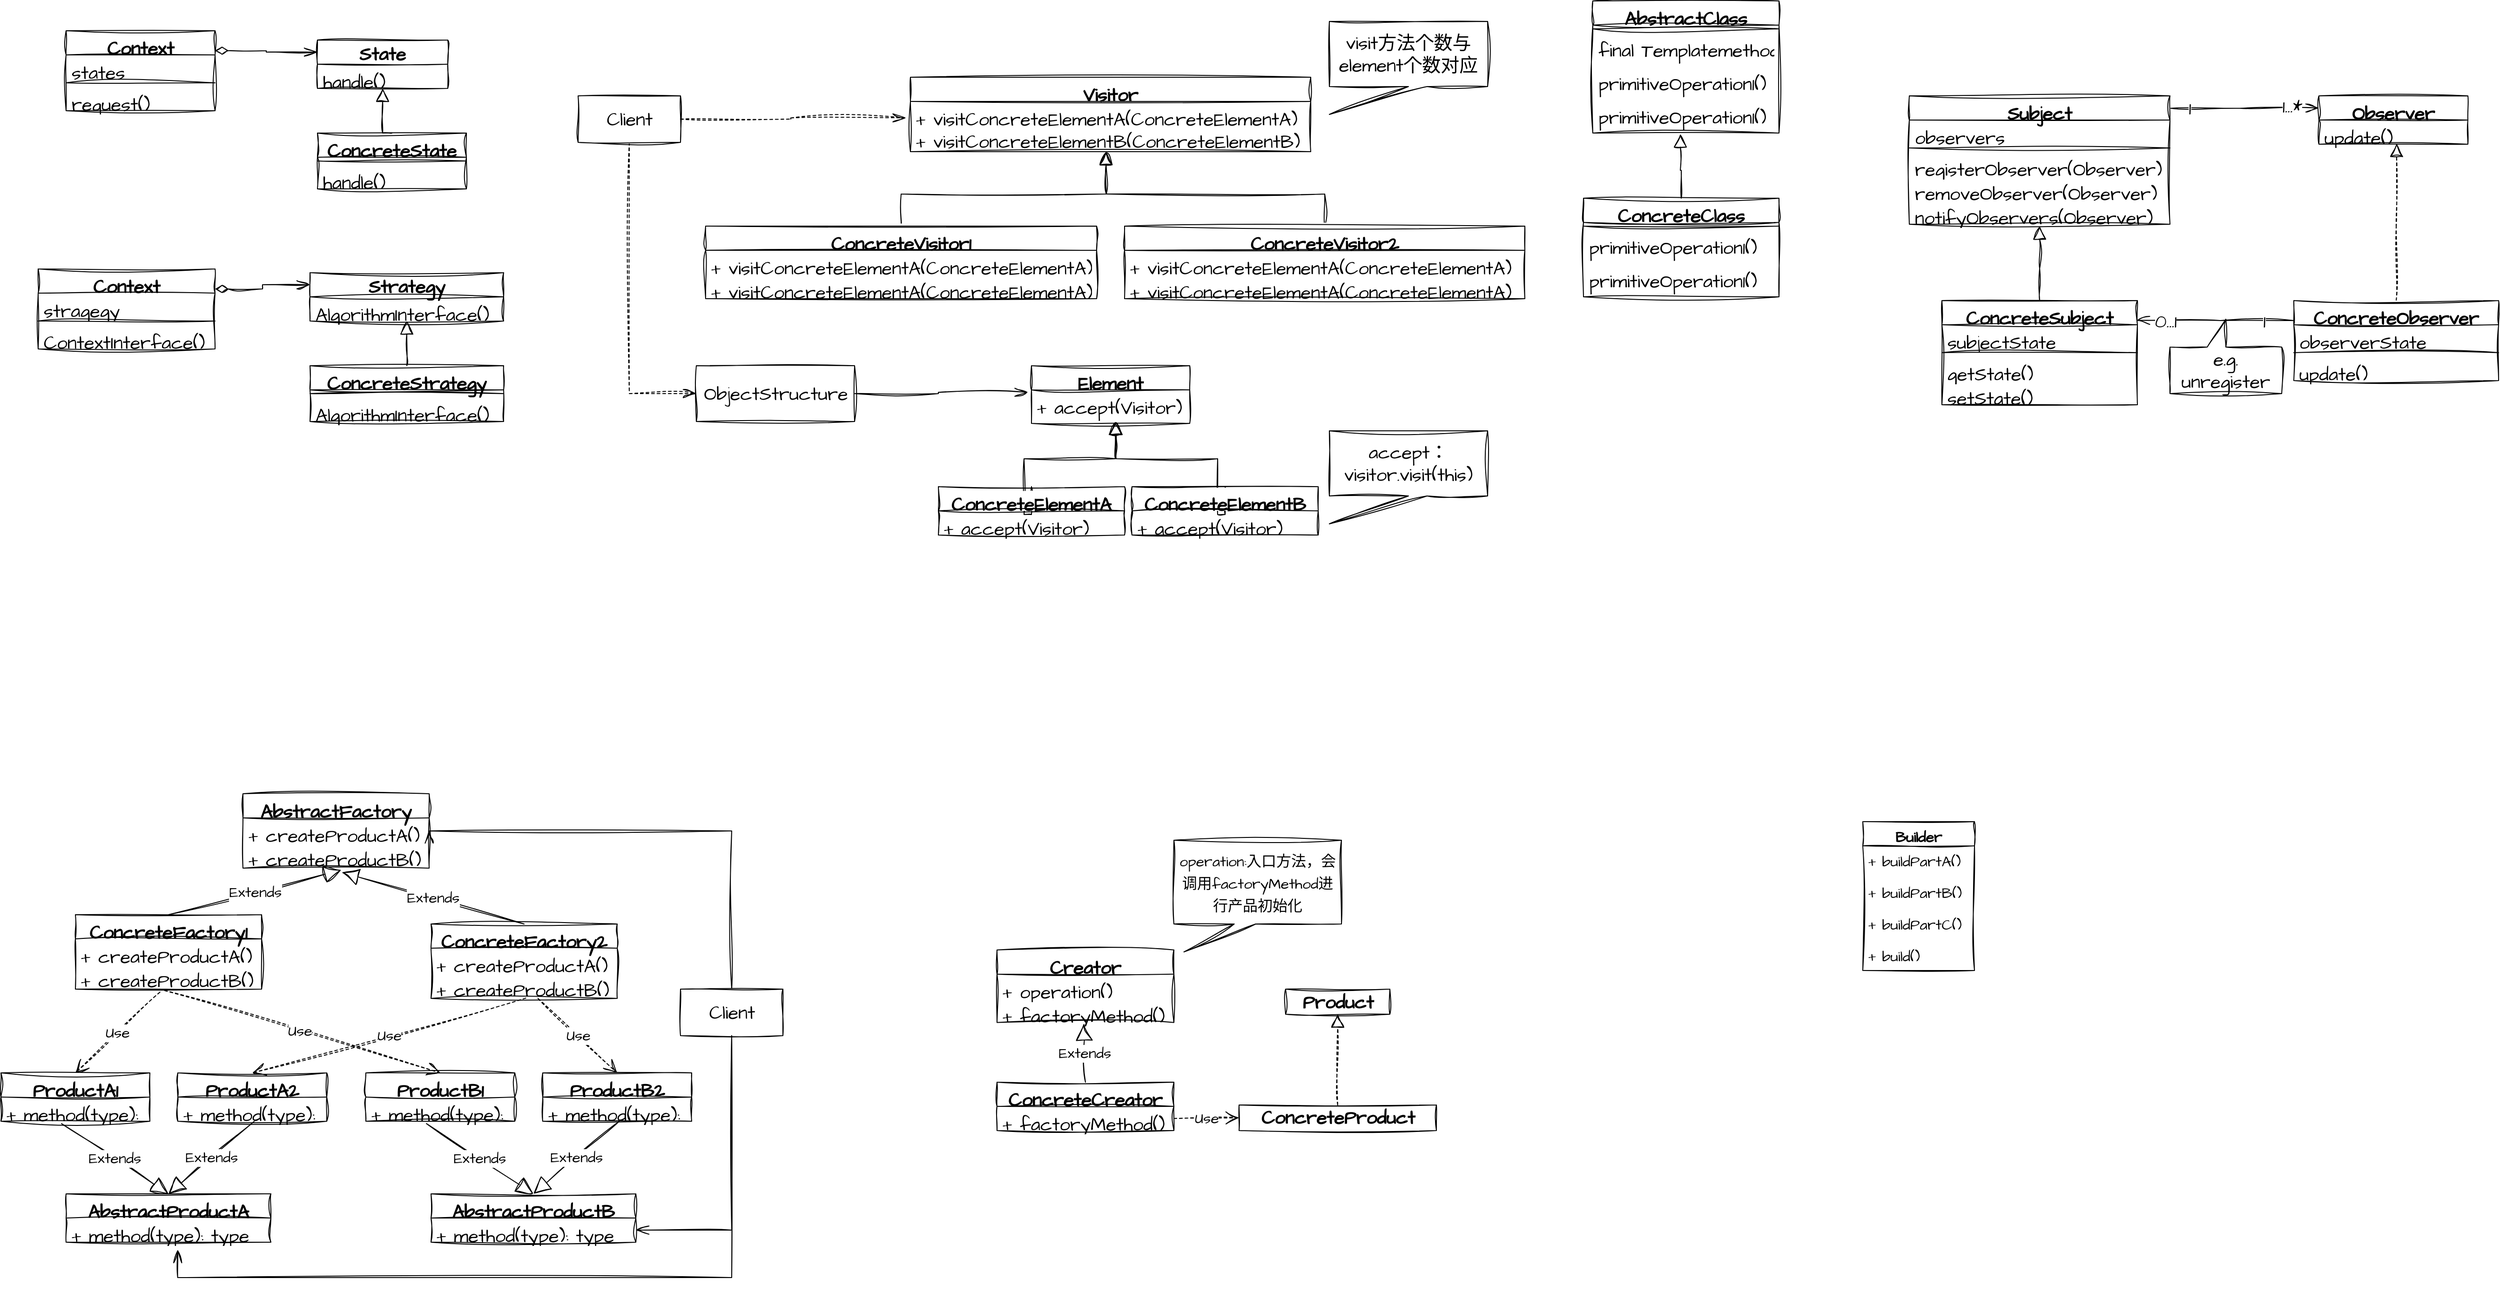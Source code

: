 <mxfile version="20.8.5" type="device"><diagram id="C5RBs43oDa-KdzZeNtuy" name="Page-1"><mxGraphModel dx="2316" dy="373" grid="1" gridSize="10" guides="1" tooltips="1" connect="1" arrows="1" fold="1" page="1" pageScale="1" pageWidth="827" pageHeight="1169" math="0" shadow="0"><root><mxCell id="WIyWlLk6GJQsqaUBKTNV-0"/><mxCell id="WIyWlLk6GJQsqaUBKTNV-1" parent="WIyWlLk6GJQsqaUBKTNV-0"/><mxCell id="xW4gUYIEHqzdf7jLqbhB-71" value="Subject" style="swimlane;fontStyle=1;align=center;verticalAlign=top;childLayout=stackLayout;horizontal=1;startSize=26;horizontalStack=0;resizeParent=1;resizeParentMax=0;resizeLast=0;collapsible=1;marginBottom=0;hachureGap=4;fontFamily=Architects Daughter;fontSource=https%3A%2F%2Ffonts.googleapis.com%2Fcss%3Ffamily%3DArchitects%2BDaughter;fontSize=20;fontColor=#000000;sketch=1;curveFitting=1;jiggle=2;" parent="WIyWlLk6GJQsqaUBKTNV-1" vertex="1"><mxGeometry x="480" y="160" width="280" height="138" as="geometry"/></mxCell><mxCell id="xW4gUYIEHqzdf7jLqbhB-72" value="observers" style="text;strokeColor=none;fillColor=none;align=left;verticalAlign=top;spacingLeft=4;spacingRight=4;overflow=hidden;rotatable=0;points=[[0,0.5],[1,0.5]];portConstraint=eastwest;hachureGap=4;fontFamily=Architects Daughter;fontSource=https%3A%2F%2Ffonts.googleapis.com%2Fcss%3Ffamily%3DArchitects%2BDaughter;fontSize=20;fontColor=#000000;sketch=1;curveFitting=1;jiggle=2;" parent="xW4gUYIEHqzdf7jLqbhB-71" vertex="1"><mxGeometry y="26" width="280" height="26" as="geometry"/></mxCell><mxCell id="xW4gUYIEHqzdf7jLqbhB-73" value="" style="line;strokeWidth=1;fillColor=none;align=left;verticalAlign=middle;spacingTop=-1;spacingLeft=3;spacingRight=3;rotatable=0;labelPosition=right;points=[];portConstraint=eastwest;strokeColor=inherit;hachureGap=4;fontFamily=Architects Daughter;fontSource=https%3A%2F%2Ffonts.googleapis.com%2Fcss%3Ffamily%3DArchitects%2BDaughter;fontSize=20;fontColor=#000000;sketch=1;curveFitting=1;jiggle=2;" parent="xW4gUYIEHqzdf7jLqbhB-71" vertex="1"><mxGeometry y="52" width="280" height="8" as="geometry"/></mxCell><mxCell id="xW4gUYIEHqzdf7jLqbhB-79" value="registerObserver(Observer)" style="text;strokeColor=none;fillColor=none;align=left;verticalAlign=top;spacingLeft=4;spacingRight=4;overflow=hidden;rotatable=0;points=[[0,0.5],[1,0.5]];portConstraint=eastwest;hachureGap=4;fontFamily=Architects Daughter;fontSource=https%3A%2F%2Ffonts.googleapis.com%2Fcss%3Ffamily%3DArchitects%2BDaughter;fontSize=20;fontColor=#000000;sketch=1;curveFitting=1;jiggle=2;" parent="xW4gUYIEHqzdf7jLqbhB-71" vertex="1"><mxGeometry y="60" width="280" height="26" as="geometry"/></mxCell><mxCell id="xW4gUYIEHqzdf7jLqbhB-74" value="removeObserver(Observer)" style="text;strokeColor=none;fillColor=none;align=left;verticalAlign=top;spacingLeft=4;spacingRight=4;overflow=hidden;rotatable=0;points=[[0,0.5],[1,0.5]];portConstraint=eastwest;hachureGap=4;fontFamily=Architects Daughter;fontSource=https%3A%2F%2Ffonts.googleapis.com%2Fcss%3Ffamily%3DArchitects%2BDaughter;fontSize=20;fontColor=#000000;sketch=1;curveFitting=1;jiggle=2;" parent="xW4gUYIEHqzdf7jLqbhB-71" vertex="1"><mxGeometry y="86" width="280" height="26" as="geometry"/></mxCell><mxCell id="xW4gUYIEHqzdf7jLqbhB-90" value="notifyObservers(Observer)" style="text;strokeColor=none;fillColor=none;align=left;verticalAlign=top;spacingLeft=4;spacingRight=4;overflow=hidden;rotatable=0;points=[[0,0.5],[1,0.5]];portConstraint=eastwest;hachureGap=4;fontFamily=Architects Daughter;fontSource=https%3A%2F%2Ffonts.googleapis.com%2Fcss%3Ffamily%3DArchitects%2BDaughter;fontSize=20;fontColor=#000000;sketch=1;curveFitting=1;jiggle=2;" parent="xW4gUYIEHqzdf7jLqbhB-71" vertex="1"><mxGeometry y="112" width="280" height="26" as="geometry"/></mxCell><mxCell id="xW4gUYIEHqzdf7jLqbhB-86" value="Observer" style="swimlane;fontStyle=1;align=center;verticalAlign=top;childLayout=stackLayout;horizontal=1;startSize=26;horizontalStack=0;resizeParent=1;resizeParentMax=0;resizeLast=0;collapsible=1;marginBottom=0;sketch=1;hachureGap=4;jiggle=2;curveFitting=1;fontFamily=Architects Daughter;fontSource=https%3A%2F%2Ffonts.googleapis.com%2Fcss%3Ffamily%3DArchitects%2BDaughter;fontSize=20;" parent="WIyWlLk6GJQsqaUBKTNV-1" vertex="1"><mxGeometry x="920" y="160" width="160" height="52" as="geometry"/></mxCell><mxCell id="xW4gUYIEHqzdf7jLqbhB-89" value="update()" style="text;strokeColor=none;fillColor=none;align=left;verticalAlign=top;spacingLeft=4;spacingRight=4;overflow=hidden;rotatable=0;points=[[0,0.5],[1,0.5]];portConstraint=eastwest;sketch=1;hachureGap=4;jiggle=2;curveFitting=1;fontFamily=Architects Daughter;fontSource=https%3A%2F%2Ffonts.googleapis.com%2Fcss%3Ffamily%3DArchitects%2BDaughter;fontSize=20;" parent="xW4gUYIEHqzdf7jLqbhB-86" vertex="1"><mxGeometry y="26" width="160" height="26" as="geometry"/></mxCell><mxCell id="xW4gUYIEHqzdf7jLqbhB-91" style="edgeStyle=orthogonalEdgeStyle;rounded=0;sketch=1;hachureGap=4;jiggle=2;curveFitting=1;orthogonalLoop=1;jettySize=auto;html=1;exitX=1.003;exitY=0.097;exitDx=0;exitDy=0;entryX=0;entryY=0.25;entryDx=0;entryDy=0;fontFamily=Architects Daughter;fontSource=https%3A%2F%2Ffonts.googleapis.com%2Fcss%3Ffamily%3DArchitects%2BDaughter;fontSize=16;exitPerimeter=0;endArrow=openThin;endFill=0;endSize=12;" parent="WIyWlLk6GJQsqaUBKTNV-1" source="xW4gUYIEHqzdf7jLqbhB-71" target="xW4gUYIEHqzdf7jLqbhB-86" edge="1"><mxGeometry relative="1" as="geometry"/></mxCell><mxCell id="xW4gUYIEHqzdf7jLqbhB-92" value="1" style="edgeLabel;html=1;align=center;verticalAlign=middle;resizable=0;points=[];fontSize=20;fontFamily=Architects Daughter;" parent="xW4gUYIEHqzdf7jLqbhB-91" vertex="1" connectable="0"><mxGeometry x="-0.748" y="1" relative="1" as="geometry"><mxPoint as="offset"/></mxGeometry></mxCell><mxCell id="xW4gUYIEHqzdf7jLqbhB-93" value="1...*" style="edgeLabel;html=1;align=center;verticalAlign=middle;resizable=0;points=[];fontSize=20;fontFamily=Architects Daughter;" parent="xW4gUYIEHqzdf7jLqbhB-91" vertex="1" connectable="0"><mxGeometry x="0.692" y="2" relative="1" as="geometry"><mxPoint x="-5" as="offset"/></mxGeometry></mxCell><mxCell id="xW4gUYIEHqzdf7jLqbhB-99" style="edgeStyle=orthogonalEdgeStyle;rounded=0;sketch=1;hachureGap=4;jiggle=2;curveFitting=1;orthogonalLoop=1;jettySize=auto;html=1;exitX=0.5;exitY=0;exitDx=0;exitDy=0;fontFamily=Architects Daughter;fontSource=https%3A%2F%2Ffonts.googleapis.com%2Fcss%3Ffamily%3DArchitects%2BDaughter;fontSize=16;endArrow=block;endFill=0;endSize=12;" parent="WIyWlLk6GJQsqaUBKTNV-1" source="xW4gUYIEHqzdf7jLqbhB-94" edge="1"><mxGeometry relative="1" as="geometry"><mxPoint x="620" y="300" as="targetPoint"/></mxGeometry></mxCell><mxCell id="xW4gUYIEHqzdf7jLqbhB-94" value="ConcreteSubject" style="swimlane;fontStyle=1;align=center;verticalAlign=top;childLayout=stackLayout;horizontal=1;startSize=26;horizontalStack=0;resizeParent=1;resizeParentMax=0;resizeLast=0;collapsible=1;marginBottom=0;sketch=1;hachureGap=4;jiggle=2;curveFitting=1;fontFamily=Architects Daughter;fontSource=https%3A%2F%2Ffonts.googleapis.com%2Fcss%3Ffamily%3DArchitects%2BDaughter;fontSize=20;" parent="WIyWlLk6GJQsqaUBKTNV-1" vertex="1"><mxGeometry x="515" y="380" width="210" height="112" as="geometry"/></mxCell><mxCell id="xW4gUYIEHqzdf7jLqbhB-95" value="subjectState" style="text;strokeColor=none;fillColor=none;align=left;verticalAlign=top;spacingLeft=4;spacingRight=4;overflow=hidden;rotatable=0;points=[[0,0.5],[1,0.5]];portConstraint=eastwest;sketch=1;hachureGap=4;jiggle=2;curveFitting=1;fontFamily=Architects Daughter;fontSource=https%3A%2F%2Ffonts.googleapis.com%2Fcss%3Ffamily%3DArchitects%2BDaughter;fontSize=20;" parent="xW4gUYIEHqzdf7jLqbhB-94" vertex="1"><mxGeometry y="26" width="210" height="26" as="geometry"/></mxCell><mxCell id="xW4gUYIEHqzdf7jLqbhB-96" value="" style="line;strokeWidth=1;fillColor=none;align=left;verticalAlign=middle;spacingTop=-1;spacingLeft=3;spacingRight=3;rotatable=0;labelPosition=right;points=[];portConstraint=eastwest;strokeColor=inherit;sketch=1;hachureGap=4;jiggle=2;curveFitting=1;fontFamily=Architects Daughter;fontSource=https%3A%2F%2Ffonts.googleapis.com%2Fcss%3Ffamily%3DArchitects%2BDaughter;fontSize=20;" parent="xW4gUYIEHqzdf7jLqbhB-94" vertex="1"><mxGeometry y="52" width="210" height="8" as="geometry"/></mxCell><mxCell id="xW4gUYIEHqzdf7jLqbhB-98" value="getState()&#10;" style="text;strokeColor=none;fillColor=none;align=left;verticalAlign=top;spacingLeft=4;spacingRight=4;overflow=hidden;rotatable=0;points=[[0,0.5],[1,0.5]];portConstraint=eastwest;sketch=1;hachureGap=4;jiggle=2;curveFitting=1;fontFamily=Architects Daughter;fontSource=https%3A%2F%2Ffonts.googleapis.com%2Fcss%3Ffamily%3DArchitects%2BDaughter;fontSize=20;" parent="xW4gUYIEHqzdf7jLqbhB-94" vertex="1"><mxGeometry y="60" width="210" height="26" as="geometry"/></mxCell><mxCell id="xW4gUYIEHqzdf7jLqbhB-97" value="setState()&#10;" style="text;strokeColor=none;fillColor=none;align=left;verticalAlign=top;spacingLeft=4;spacingRight=4;overflow=hidden;rotatable=0;points=[[0,0.5],[1,0.5]];portConstraint=eastwest;sketch=1;hachureGap=4;jiggle=2;curveFitting=1;fontFamily=Architects Daughter;fontSource=https%3A%2F%2Ffonts.googleapis.com%2Fcss%3Ffamily%3DArchitects%2BDaughter;fontSize=20;" parent="xW4gUYIEHqzdf7jLqbhB-94" vertex="1"><mxGeometry y="86" width="210" height="26" as="geometry"/></mxCell><mxCell id="xW4gUYIEHqzdf7jLqbhB-104" style="edgeStyle=orthogonalEdgeStyle;rounded=0;sketch=1;hachureGap=4;jiggle=2;curveFitting=1;orthogonalLoop=1;jettySize=auto;html=1;entryX=0.522;entryY=0.968;entryDx=0;entryDy=0;entryPerimeter=0;fontFamily=Architects Daughter;fontSource=https%3A%2F%2Ffonts.googleapis.com%2Fcss%3Ffamily%3DArchitects%2BDaughter;fontSize=16;endArrow=block;endFill=0;dashed=1;endSize=12;" parent="WIyWlLk6GJQsqaUBKTNV-1" source="xW4gUYIEHqzdf7jLqbhB-100" target="xW4gUYIEHqzdf7jLqbhB-89" edge="1"><mxGeometry relative="1" as="geometry"/></mxCell><mxCell id="xW4gUYIEHqzdf7jLqbhB-106" value="" style="edgeStyle=orthogonalEdgeStyle;rounded=0;sketch=1;hachureGap=4;jiggle=2;curveFitting=1;orthogonalLoop=1;jettySize=auto;html=1;exitX=0;exitY=0.25;exitDx=0;exitDy=0;entryX=0.996;entryY=0.19;entryDx=0;entryDy=0;entryPerimeter=0;fontFamily=Architects Daughter;fontSource=https%3A%2F%2Ffonts.googleapis.com%2Fcss%3Ffamily%3DArchitects%2BDaughter;fontSize=16;endArrow=openThin;endFill=0;endSize=12;" parent="WIyWlLk6GJQsqaUBKTNV-1" source="xW4gUYIEHqzdf7jLqbhB-100" target="xW4gUYIEHqzdf7jLqbhB-94" edge="1"><mxGeometry relative="1" as="geometry"/></mxCell><mxCell id="RXRMFBZHIGAbAfmOHR3F-1" value="0...1" style="edgeLabel;html=1;align=center;verticalAlign=middle;resizable=0;points=[];fontSize=20;fontFamily=Architects Daughter;" parent="xW4gUYIEHqzdf7jLqbhB-106" vertex="1" connectable="0"><mxGeometry x="0.756" relative="1" as="geometry"><mxPoint x="10" as="offset"/></mxGeometry></mxCell><mxCell id="RXRMFBZHIGAbAfmOHR3F-2" value="1" style="edgeLabel;html=1;align=center;verticalAlign=middle;resizable=0;points=[];fontSize=20;fontFamily=Architects Daughter;" parent="xW4gUYIEHqzdf7jLqbhB-106" vertex="1" connectable="0"><mxGeometry x="-0.614" y="1" relative="1" as="geometry"><mxPoint y="-1" as="offset"/></mxGeometry></mxCell><mxCell id="xW4gUYIEHqzdf7jLqbhB-100" value="ConcreteObserver" style="swimlane;fontStyle=1;align=center;verticalAlign=top;childLayout=stackLayout;horizontal=1;startSize=26;horizontalStack=0;resizeParent=1;resizeParentMax=0;resizeLast=0;collapsible=1;marginBottom=0;sketch=1;hachureGap=4;jiggle=2;curveFitting=1;fontFamily=Architects Daughter;fontSource=https%3A%2F%2Ffonts.googleapis.com%2Fcss%3Ffamily%3DArchitects%2BDaughter;fontSize=20;" parent="WIyWlLk6GJQsqaUBKTNV-1" vertex="1"><mxGeometry x="893" y="380" width="220" height="86" as="geometry"/></mxCell><mxCell id="xW4gUYIEHqzdf7jLqbhB-101" value="observerState" style="text;strokeColor=none;fillColor=none;align=left;verticalAlign=top;spacingLeft=4;spacingRight=4;overflow=hidden;rotatable=0;points=[[0,0.5],[1,0.5]];portConstraint=eastwest;sketch=1;hachureGap=4;jiggle=2;curveFitting=1;fontFamily=Architects Daughter;fontSource=https%3A%2F%2Ffonts.googleapis.com%2Fcss%3Ffamily%3DArchitects%2BDaughter;fontSize=20;" parent="xW4gUYIEHqzdf7jLqbhB-100" vertex="1"><mxGeometry y="26" width="220" height="26" as="geometry"/></mxCell><mxCell id="xW4gUYIEHqzdf7jLqbhB-102" value="" style="line;strokeWidth=1;fillColor=none;align=left;verticalAlign=middle;spacingTop=-1;spacingLeft=3;spacingRight=3;rotatable=0;labelPosition=right;points=[];portConstraint=eastwest;strokeColor=inherit;sketch=1;hachureGap=4;jiggle=2;curveFitting=1;fontFamily=Architects Daughter;fontSource=https%3A%2F%2Ffonts.googleapis.com%2Fcss%3Ffamily%3DArchitects%2BDaughter;fontSize=20;" parent="xW4gUYIEHqzdf7jLqbhB-100" vertex="1"><mxGeometry y="52" width="220" height="8" as="geometry"/></mxCell><mxCell id="xW4gUYIEHqzdf7jLqbhB-103" value="update()" style="text;strokeColor=none;fillColor=none;align=left;verticalAlign=top;spacingLeft=4;spacingRight=4;overflow=hidden;rotatable=0;points=[[0,0.5],[1,0.5]];portConstraint=eastwest;sketch=1;hachureGap=4;jiggle=2;curveFitting=1;fontFamily=Architects Daughter;fontSource=https%3A%2F%2Ffonts.googleapis.com%2Fcss%3Ffamily%3DArchitects%2BDaughter;fontSize=20;" parent="xW4gUYIEHqzdf7jLqbhB-100" vertex="1"><mxGeometry y="60" width="220" height="26" as="geometry"/></mxCell><mxCell id="RXRMFBZHIGAbAfmOHR3F-3" value="e.g. unregister" style="shape=callout;whiteSpace=wrap;html=1;perimeter=calloutPerimeter;sketch=1;hachureGap=4;jiggle=2;curveFitting=1;fontFamily=Architects Daughter;fontSource=https%3A%2F%2Ffonts.googleapis.com%2Fcss%3Ffamily%3DArchitects%2BDaughter;fontSize=20;direction=west;" parent="WIyWlLk6GJQsqaUBKTNV-1" vertex="1"><mxGeometry x="760" y="400" width="120" height="80" as="geometry"/></mxCell><mxCell id="jEdb3dJ1x_-_Mv8t-9ob-16" style="edgeStyle=orthogonalEdgeStyle;rounded=0;sketch=1;hachureGap=4;jiggle=2;curveFitting=1;orthogonalLoop=1;jettySize=auto;html=1;exitX=1;exitY=0.25;exitDx=0;exitDy=0;entryX=0;entryY=0.25;entryDx=0;entryDy=0;fontFamily=Architects Daughter;fontSource=https%3A%2F%2Ffonts.googleapis.com%2Fcss%3Ffamily%3DArchitects%2BDaughter;fontSize=16;endArrow=openThin;endFill=0;startArrow=diamondThin;startFill=0;endSize=12;startSize=12;" edge="1" parent="WIyWlLk6GJQsqaUBKTNV-1" source="jEdb3dJ1x_-_Mv8t-9ob-4" target="jEdb3dJ1x_-_Mv8t-9ob-12"><mxGeometry relative="1" as="geometry"/></mxCell><mxCell id="jEdb3dJ1x_-_Mv8t-9ob-4" value="Context" style="swimlane;fontStyle=1;align=center;verticalAlign=top;childLayout=stackLayout;horizontal=1;startSize=26;horizontalStack=0;resizeParent=1;resizeParentMax=0;resizeLast=0;collapsible=1;marginBottom=0;sketch=1;hachureGap=4;jiggle=2;curveFitting=1;fontFamily=Architects Daughter;fontSource=https%3A%2F%2Ffonts.googleapis.com%2Fcss%3Ffamily%3DArchitects%2BDaughter;fontSize=20;" vertex="1" parent="WIyWlLk6GJQsqaUBKTNV-1"><mxGeometry x="-1500" y="90" width="160" height="86" as="geometry"/></mxCell><mxCell id="jEdb3dJ1x_-_Mv8t-9ob-5" value="states" style="text;strokeColor=none;fillColor=none;align=left;verticalAlign=top;spacingLeft=4;spacingRight=4;overflow=hidden;rotatable=0;points=[[0,0.5],[1,0.5]];portConstraint=eastwest;sketch=1;hachureGap=4;jiggle=2;curveFitting=1;fontFamily=Architects Daughter;fontSource=https%3A%2F%2Ffonts.googleapis.com%2Fcss%3Ffamily%3DArchitects%2BDaughter;fontSize=20;" vertex="1" parent="jEdb3dJ1x_-_Mv8t-9ob-4"><mxGeometry y="26" width="160" height="26" as="geometry"/></mxCell><mxCell id="jEdb3dJ1x_-_Mv8t-9ob-6" value="" style="line;strokeWidth=1;fillColor=none;align=left;verticalAlign=middle;spacingTop=-1;spacingLeft=3;spacingRight=3;rotatable=0;labelPosition=right;points=[];portConstraint=eastwest;strokeColor=inherit;sketch=1;hachureGap=4;jiggle=2;curveFitting=1;fontFamily=Architects Daughter;fontSource=https%3A%2F%2Ffonts.googleapis.com%2Fcss%3Ffamily%3DArchitects%2BDaughter;fontSize=20;" vertex="1" parent="jEdb3dJ1x_-_Mv8t-9ob-4"><mxGeometry y="52" width="160" height="8" as="geometry"/></mxCell><mxCell id="jEdb3dJ1x_-_Mv8t-9ob-7" value="request()" style="text;strokeColor=none;fillColor=none;align=left;verticalAlign=top;spacingLeft=4;spacingRight=4;overflow=hidden;rotatable=0;points=[[0,0.5],[1,0.5]];portConstraint=eastwest;sketch=1;hachureGap=4;jiggle=2;curveFitting=1;fontFamily=Architects Daughter;fontSource=https%3A%2F%2Ffonts.googleapis.com%2Fcss%3Ffamily%3DArchitects%2BDaughter;fontSize=20;" vertex="1" parent="jEdb3dJ1x_-_Mv8t-9ob-4"><mxGeometry y="60" width="160" height="26" as="geometry"/></mxCell><mxCell id="jEdb3dJ1x_-_Mv8t-9ob-12" value="State" style="swimlane;fontStyle=1;childLayout=stackLayout;horizontal=1;startSize=26;fillColor=none;horizontalStack=0;resizeParent=1;resizeParentMax=0;resizeLast=0;collapsible=1;marginBottom=0;sketch=1;hachureGap=4;jiggle=2;curveFitting=1;fontFamily=Architects Daughter;fontSource=https%3A%2F%2Ffonts.googleapis.com%2Fcss%3Ffamily%3DArchitects%2BDaughter;fontSize=20;" vertex="1" parent="WIyWlLk6GJQsqaUBKTNV-1"><mxGeometry x="-1230" y="100" width="140" height="52" as="geometry"/></mxCell><mxCell id="jEdb3dJ1x_-_Mv8t-9ob-13" value="handle()" style="text;strokeColor=none;fillColor=none;align=left;verticalAlign=top;spacingLeft=4;spacingRight=4;overflow=hidden;rotatable=0;points=[[0,0.5],[1,0.5]];portConstraint=eastwest;sketch=1;hachureGap=4;jiggle=2;curveFitting=1;fontFamily=Architects Daughter;fontSource=https%3A%2F%2Ffonts.googleapis.com%2Fcss%3Ffamily%3DArchitects%2BDaughter;fontSize=20;" vertex="1" parent="jEdb3dJ1x_-_Mv8t-9ob-12"><mxGeometry y="26" width="140" height="26" as="geometry"/></mxCell><mxCell id="jEdb3dJ1x_-_Mv8t-9ob-21" style="edgeStyle=orthogonalEdgeStyle;rounded=0;sketch=1;hachureGap=4;jiggle=2;curveFitting=1;orthogonalLoop=1;jettySize=auto;html=1;exitX=0.5;exitY=0;exitDx=0;exitDy=0;entryX=0.5;entryY=1;entryDx=0;entryDy=0;fontFamily=Architects Daughter;fontSource=https%3A%2F%2Ffonts.googleapis.com%2Fcss%3Ffamily%3DArchitects%2BDaughter;fontSize=16;startArrow=none;startFill=0;endArrow=block;endFill=0;endSize=12;startSize=12;" edge="1" parent="WIyWlLk6GJQsqaUBKTNV-1" source="jEdb3dJ1x_-_Mv8t-9ob-17" target="jEdb3dJ1x_-_Mv8t-9ob-12"><mxGeometry relative="1" as="geometry"/></mxCell><mxCell id="jEdb3dJ1x_-_Mv8t-9ob-17" value="ConcreteState" style="swimlane;fontStyle=1;align=center;verticalAlign=top;childLayout=stackLayout;horizontal=1;startSize=26;horizontalStack=0;resizeParent=1;resizeParentMax=0;resizeLast=0;collapsible=1;marginBottom=0;sketch=1;hachureGap=4;jiggle=2;curveFitting=1;fontFamily=Architects Daughter;fontSource=https%3A%2F%2Ffonts.googleapis.com%2Fcss%3Ffamily%3DArchitects%2BDaughter;fontSize=20;" vertex="1" parent="WIyWlLk6GJQsqaUBKTNV-1"><mxGeometry x="-1230" y="200" width="160" height="60" as="geometry"/></mxCell><mxCell id="jEdb3dJ1x_-_Mv8t-9ob-19" value="" style="line;strokeWidth=1;fillColor=none;align=left;verticalAlign=middle;spacingTop=-1;spacingLeft=3;spacingRight=3;rotatable=0;labelPosition=right;points=[];portConstraint=eastwest;strokeColor=inherit;sketch=1;hachureGap=4;jiggle=2;curveFitting=1;fontFamily=Architects Daughter;fontSource=https%3A%2F%2Ffonts.googleapis.com%2Fcss%3Ffamily%3DArchitects%2BDaughter;fontSize=20;" vertex="1" parent="jEdb3dJ1x_-_Mv8t-9ob-17"><mxGeometry y="26" width="160" height="8" as="geometry"/></mxCell><mxCell id="jEdb3dJ1x_-_Mv8t-9ob-20" value="handle()" style="text;strokeColor=none;fillColor=none;align=left;verticalAlign=top;spacingLeft=4;spacingRight=4;overflow=hidden;rotatable=0;points=[[0,0.5],[1,0.5]];portConstraint=eastwest;sketch=1;hachureGap=4;jiggle=2;curveFitting=1;fontFamily=Architects Daughter;fontSource=https%3A%2F%2Ffonts.googleapis.com%2Fcss%3Ffamily%3DArchitects%2BDaughter;fontSize=20;" vertex="1" parent="jEdb3dJ1x_-_Mv8t-9ob-17"><mxGeometry y="34" width="160" height="26" as="geometry"/></mxCell><mxCell id="jEdb3dJ1x_-_Mv8t-9ob-24" style="edgeStyle=orthogonalEdgeStyle;rounded=0;sketch=1;hachureGap=4;jiggle=2;curveFitting=1;orthogonalLoop=1;jettySize=auto;html=1;exitX=1;exitY=0.25;exitDx=0;exitDy=0;entryX=0;entryY=0.25;entryDx=0;entryDy=0;fontFamily=Architects Daughter;fontSource=https%3A%2F%2Ffonts.googleapis.com%2Fcss%3Ffamily%3DArchitects%2BDaughter;fontSize=16;endArrow=openThin;endFill=0;startArrow=diamondThin;startFill=0;endSize=12;startSize=12;" edge="1" parent="WIyWlLk6GJQsqaUBKTNV-1" source="jEdb3dJ1x_-_Mv8t-9ob-25" target="jEdb3dJ1x_-_Mv8t-9ob-29"><mxGeometry relative="1" as="geometry"/></mxCell><mxCell id="jEdb3dJ1x_-_Mv8t-9ob-25" value="Context" style="swimlane;fontStyle=1;align=center;verticalAlign=top;childLayout=stackLayout;horizontal=1;startSize=26;horizontalStack=0;resizeParent=1;resizeParentMax=0;resizeLast=0;collapsible=1;marginBottom=0;sketch=1;hachureGap=4;jiggle=2;curveFitting=1;fontFamily=Architects Daughter;fontSource=https%3A%2F%2Ffonts.googleapis.com%2Fcss%3Ffamily%3DArchitects%2BDaughter;fontSize=20;" vertex="1" parent="WIyWlLk6GJQsqaUBKTNV-1"><mxGeometry x="-1530" y="346" width="190" height="86" as="geometry"/></mxCell><mxCell id="jEdb3dJ1x_-_Mv8t-9ob-37" value="stragegy" style="text;strokeColor=none;fillColor=none;align=left;verticalAlign=top;spacingLeft=4;spacingRight=4;overflow=hidden;rotatable=0;points=[[0,0.5],[1,0.5]];portConstraint=eastwest;sketch=1;hachureGap=4;jiggle=2;curveFitting=1;fontFamily=Architects Daughter;fontSource=https%3A%2F%2Ffonts.googleapis.com%2Fcss%3Ffamily%3DArchitects%2BDaughter;fontSize=20;" vertex="1" parent="jEdb3dJ1x_-_Mv8t-9ob-25"><mxGeometry y="26" width="190" height="26" as="geometry"/></mxCell><mxCell id="jEdb3dJ1x_-_Mv8t-9ob-27" value="" style="line;strokeWidth=1;fillColor=none;align=left;verticalAlign=middle;spacingTop=-1;spacingLeft=3;spacingRight=3;rotatable=0;labelPosition=right;points=[];portConstraint=eastwest;strokeColor=inherit;sketch=1;hachureGap=4;jiggle=2;curveFitting=1;fontFamily=Architects Daughter;fontSource=https%3A%2F%2Ffonts.googleapis.com%2Fcss%3Ffamily%3DArchitects%2BDaughter;fontSize=20;" vertex="1" parent="jEdb3dJ1x_-_Mv8t-9ob-25"><mxGeometry y="52" width="190" height="8" as="geometry"/></mxCell><mxCell id="jEdb3dJ1x_-_Mv8t-9ob-28" value="ContextInterface()" style="text;strokeColor=none;fillColor=none;align=left;verticalAlign=top;spacingLeft=4;spacingRight=4;overflow=hidden;rotatable=0;points=[[0,0.5],[1,0.5]];portConstraint=eastwest;sketch=1;hachureGap=4;jiggle=2;curveFitting=1;fontFamily=Architects Daughter;fontSource=https%3A%2F%2Ffonts.googleapis.com%2Fcss%3Ffamily%3DArchitects%2BDaughter;fontSize=20;" vertex="1" parent="jEdb3dJ1x_-_Mv8t-9ob-25"><mxGeometry y="60" width="190" height="26" as="geometry"/></mxCell><mxCell id="jEdb3dJ1x_-_Mv8t-9ob-29" value="Strategy" style="swimlane;fontStyle=1;childLayout=stackLayout;horizontal=1;startSize=26;fillColor=none;horizontalStack=0;resizeParent=1;resizeParentMax=0;resizeLast=0;collapsible=1;marginBottom=0;sketch=1;hachureGap=4;jiggle=2;curveFitting=1;fontFamily=Architects Daughter;fontSource=https%3A%2F%2Ffonts.googleapis.com%2Fcss%3Ffamily%3DArchitects%2BDaughter;fontSize=20;" vertex="1" parent="WIyWlLk6GJQsqaUBKTNV-1"><mxGeometry x="-1238" y="350" width="208" height="52" as="geometry"/></mxCell><mxCell id="jEdb3dJ1x_-_Mv8t-9ob-30" value="AlgorithmInterface()" style="text;strokeColor=none;fillColor=none;align=left;verticalAlign=top;spacingLeft=4;spacingRight=4;overflow=hidden;rotatable=0;points=[[0,0.5],[1,0.5]];portConstraint=eastwest;sketch=1;hachureGap=4;jiggle=2;curveFitting=1;fontFamily=Architects Daughter;fontSource=https%3A%2F%2Ffonts.googleapis.com%2Fcss%3Ffamily%3DArchitects%2BDaughter;fontSize=20;" vertex="1" parent="jEdb3dJ1x_-_Mv8t-9ob-29"><mxGeometry y="26" width="208" height="26" as="geometry"/></mxCell><mxCell id="jEdb3dJ1x_-_Mv8t-9ob-31" style="edgeStyle=orthogonalEdgeStyle;rounded=0;sketch=1;hachureGap=4;jiggle=2;curveFitting=1;orthogonalLoop=1;jettySize=auto;html=1;exitX=0.5;exitY=0;exitDx=0;exitDy=0;entryX=0.5;entryY=1;entryDx=0;entryDy=0;fontFamily=Architects Daughter;fontSource=https%3A%2F%2Ffonts.googleapis.com%2Fcss%3Ffamily%3DArchitects%2BDaughter;fontSize=16;startArrow=none;startFill=0;endArrow=block;endFill=0;endSize=12;startSize=12;" edge="1" parent="WIyWlLk6GJQsqaUBKTNV-1" source="jEdb3dJ1x_-_Mv8t-9ob-32" target="jEdb3dJ1x_-_Mv8t-9ob-29"><mxGeometry relative="1" as="geometry"/></mxCell><mxCell id="jEdb3dJ1x_-_Mv8t-9ob-32" value="ConcreteStrategy" style="swimlane;fontStyle=1;align=center;verticalAlign=top;childLayout=stackLayout;horizontal=1;startSize=26;horizontalStack=0;resizeParent=1;resizeParentMax=0;resizeLast=0;collapsible=1;marginBottom=0;sketch=1;hachureGap=4;jiggle=2;curveFitting=1;fontFamily=Architects Daughter;fontSource=https%3A%2F%2Ffonts.googleapis.com%2Fcss%3Ffamily%3DArchitects%2BDaughter;fontSize=20;" vertex="1" parent="WIyWlLk6GJQsqaUBKTNV-1"><mxGeometry x="-1238" y="450" width="208" height="60" as="geometry"/></mxCell><mxCell id="jEdb3dJ1x_-_Mv8t-9ob-34" value="" style="line;strokeWidth=1;fillColor=none;align=left;verticalAlign=middle;spacingTop=-1;spacingLeft=3;spacingRight=3;rotatable=0;labelPosition=right;points=[];portConstraint=eastwest;strokeColor=inherit;sketch=1;hachureGap=4;jiggle=2;curveFitting=1;fontFamily=Architects Daughter;fontSource=https%3A%2F%2Ffonts.googleapis.com%2Fcss%3Ffamily%3DArchitects%2BDaughter;fontSize=20;" vertex="1" parent="jEdb3dJ1x_-_Mv8t-9ob-32"><mxGeometry y="26" width="208" height="8" as="geometry"/></mxCell><mxCell id="jEdb3dJ1x_-_Mv8t-9ob-35" value="AlgorithmInterface()" style="text;strokeColor=none;fillColor=none;align=left;verticalAlign=top;spacingLeft=4;spacingRight=4;overflow=hidden;rotatable=0;points=[[0,0.5],[1,0.5]];portConstraint=eastwest;sketch=1;hachureGap=4;jiggle=2;curveFitting=1;fontFamily=Architects Daughter;fontSource=https%3A%2F%2Ffonts.googleapis.com%2Fcss%3Ffamily%3DArchitects%2BDaughter;fontSize=20;" vertex="1" parent="jEdb3dJ1x_-_Mv8t-9ob-32"><mxGeometry y="34" width="208" height="26" as="geometry"/></mxCell><mxCell id="jEdb3dJ1x_-_Mv8t-9ob-38" value="AbstractClass" style="swimlane;fontStyle=1;align=center;verticalAlign=top;childLayout=stackLayout;horizontal=1;startSize=26;horizontalStack=0;resizeParent=1;resizeParentMax=0;resizeLast=0;collapsible=1;marginBottom=0;sketch=1;hachureGap=4;jiggle=2;curveFitting=1;fontFamily=Architects Daughter;fontSource=https%3A%2F%2Ffonts.googleapis.com%2Fcss%3Ffamily%3DArchitects%2BDaughter;fontSize=20;" vertex="1" parent="WIyWlLk6GJQsqaUBKTNV-1"><mxGeometry x="140" y="58" width="200" height="142" as="geometry"/></mxCell><mxCell id="jEdb3dJ1x_-_Mv8t-9ob-40" value="" style="line;strokeWidth=1;fillColor=none;align=left;verticalAlign=middle;spacingTop=-1;spacingLeft=3;spacingRight=3;rotatable=0;labelPosition=right;points=[];portConstraint=eastwest;strokeColor=inherit;sketch=1;hachureGap=4;jiggle=2;curveFitting=1;fontFamily=Architects Daughter;fontSource=https%3A%2F%2Ffonts.googleapis.com%2Fcss%3Ffamily%3DArchitects%2BDaughter;fontSize=20;" vertex="1" parent="jEdb3dJ1x_-_Mv8t-9ob-38"><mxGeometry y="26" width="200" height="8" as="geometry"/></mxCell><mxCell id="jEdb3dJ1x_-_Mv8t-9ob-43" value="final Templatemethod()" style="text;strokeColor=none;fillColor=none;align=left;verticalAlign=top;spacingLeft=4;spacingRight=4;overflow=hidden;rotatable=0;points=[[0,0.5],[1,0.5]];portConstraint=eastwest;sketch=1;hachureGap=4;jiggle=2;curveFitting=1;fontFamily=Architects Daughter;fontSource=https%3A%2F%2Ffonts.googleapis.com%2Fcss%3Ffamily%3DArchitects%2BDaughter;fontSize=20;" vertex="1" parent="jEdb3dJ1x_-_Mv8t-9ob-38"><mxGeometry y="34" width="200" height="36" as="geometry"/></mxCell><mxCell id="jEdb3dJ1x_-_Mv8t-9ob-42" value="primitiveOperation1()" style="text;strokeColor=none;fillColor=none;align=left;verticalAlign=top;spacingLeft=4;spacingRight=4;overflow=hidden;rotatable=0;points=[[0,0.5],[1,0.5]];portConstraint=eastwest;sketch=1;hachureGap=4;jiggle=2;curveFitting=1;fontFamily=Architects Daughter;fontSource=https%3A%2F%2Ffonts.googleapis.com%2Fcss%3Ffamily%3DArchitects%2BDaughter;fontSize=20;" vertex="1" parent="jEdb3dJ1x_-_Mv8t-9ob-38"><mxGeometry y="70" width="200" height="36" as="geometry"/></mxCell><mxCell id="jEdb3dJ1x_-_Mv8t-9ob-41" value="primitiveOperation1()" style="text;strokeColor=none;fillColor=none;align=left;verticalAlign=top;spacingLeft=4;spacingRight=4;overflow=hidden;rotatable=0;points=[[0,0.5],[1,0.5]];portConstraint=eastwest;sketch=1;hachureGap=4;jiggle=2;curveFitting=1;fontFamily=Architects Daughter;fontSource=https%3A%2F%2Ffonts.googleapis.com%2Fcss%3Ffamily%3DArchitects%2BDaughter;fontSize=20;" vertex="1" parent="jEdb3dJ1x_-_Mv8t-9ob-38"><mxGeometry y="106" width="200" height="36" as="geometry"/></mxCell><mxCell id="jEdb3dJ1x_-_Mv8t-9ob-49" style="edgeStyle=orthogonalEdgeStyle;rounded=0;sketch=1;hachureGap=4;jiggle=2;curveFitting=1;orthogonalLoop=1;jettySize=auto;html=1;exitX=0.5;exitY=0;exitDx=0;exitDy=0;fontFamily=Architects Daughter;fontSource=https%3A%2F%2Ffonts.googleapis.com%2Fcss%3Ffamily%3DArchitects%2BDaughter;fontSize=16;startArrow=none;startFill=0;endArrow=block;endFill=0;startSize=12;endSize=12;entryX=0.47;entryY=1.028;entryDx=0;entryDy=0;entryPerimeter=0;" edge="1" parent="WIyWlLk6GJQsqaUBKTNV-1" source="jEdb3dJ1x_-_Mv8t-9ob-44" target="jEdb3dJ1x_-_Mv8t-9ob-41"><mxGeometry relative="1" as="geometry"><mxPoint x="189.588" y="250.0" as="targetPoint"/></mxGeometry></mxCell><mxCell id="jEdb3dJ1x_-_Mv8t-9ob-44" value="ConcreteClass" style="swimlane;fontStyle=1;align=center;verticalAlign=top;childLayout=stackLayout;horizontal=1;startSize=26;horizontalStack=0;resizeParent=1;resizeParentMax=0;resizeLast=0;collapsible=1;marginBottom=0;sketch=1;hachureGap=4;jiggle=2;curveFitting=1;fontFamily=Architects Daughter;fontSource=https%3A%2F%2Ffonts.googleapis.com%2Fcss%3Ffamily%3DArchitects%2BDaughter;fontSize=20;" vertex="1" parent="WIyWlLk6GJQsqaUBKTNV-1"><mxGeometry x="130" y="270" width="210" height="106" as="geometry"/></mxCell><mxCell id="jEdb3dJ1x_-_Mv8t-9ob-45" value="" style="line;strokeWidth=1;fillColor=none;align=left;verticalAlign=middle;spacingTop=-1;spacingLeft=3;spacingRight=3;rotatable=0;labelPosition=right;points=[];portConstraint=eastwest;strokeColor=inherit;sketch=1;hachureGap=4;jiggle=2;curveFitting=1;fontFamily=Architects Daughter;fontSource=https%3A%2F%2Ffonts.googleapis.com%2Fcss%3Ffamily%3DArchitects%2BDaughter;fontSize=20;" vertex="1" parent="jEdb3dJ1x_-_Mv8t-9ob-44"><mxGeometry y="26" width="210" height="8" as="geometry"/></mxCell><mxCell id="jEdb3dJ1x_-_Mv8t-9ob-47" value="primitiveOperation1()" style="text;strokeColor=none;fillColor=none;align=left;verticalAlign=top;spacingLeft=4;spacingRight=4;overflow=hidden;rotatable=0;points=[[0,0.5],[1,0.5]];portConstraint=eastwest;sketch=1;hachureGap=4;jiggle=2;curveFitting=1;fontFamily=Architects Daughter;fontSource=https%3A%2F%2Ffonts.googleapis.com%2Fcss%3Ffamily%3DArchitects%2BDaughter;fontSize=20;" vertex="1" parent="jEdb3dJ1x_-_Mv8t-9ob-44"><mxGeometry y="34" width="210" height="36" as="geometry"/></mxCell><mxCell id="jEdb3dJ1x_-_Mv8t-9ob-48" value="primitiveOperation1()" style="text;strokeColor=none;fillColor=none;align=left;verticalAlign=top;spacingLeft=4;spacingRight=4;overflow=hidden;rotatable=0;points=[[0,0.5],[1,0.5]];portConstraint=eastwest;sketch=1;hachureGap=4;jiggle=2;curveFitting=1;fontFamily=Architects Daughter;fontSource=https%3A%2F%2Ffonts.googleapis.com%2Fcss%3Ffamily%3DArchitects%2BDaughter;fontSize=20;" vertex="1" parent="jEdb3dJ1x_-_Mv8t-9ob-44"><mxGeometry y="70" width="210" height="36" as="geometry"/></mxCell><mxCell id="jEdb3dJ1x_-_Mv8t-9ob-50" value="Visitor" style="swimlane;fontStyle=1;align=center;verticalAlign=top;childLayout=stackLayout;horizontal=1;startSize=26;horizontalStack=0;resizeParent=1;resizeParentMax=0;resizeLast=0;collapsible=1;marginBottom=0;sketch=1;hachureGap=4;jiggle=2;curveFitting=1;fontFamily=Architects Daughter;fontSource=https%3A%2F%2Ffonts.googleapis.com%2Fcss%3Ffamily%3DArchitects%2BDaughter;fontSize=20;" vertex="1" parent="WIyWlLk6GJQsqaUBKTNV-1"><mxGeometry x="-593" y="140" width="430" height="80" as="geometry"/></mxCell><mxCell id="jEdb3dJ1x_-_Mv8t-9ob-53" value="+ visitConcreteElementA(ConcreteElementA)" style="text;strokeColor=none;fillColor=none;align=left;verticalAlign=top;spacingLeft=4;spacingRight=4;overflow=hidden;rotatable=0;points=[[0,0.5],[1,0.5]];portConstraint=eastwest;sketch=1;hachureGap=4;jiggle=2;curveFitting=1;fontFamily=Architects Daughter;fontSource=https%3A%2F%2Ffonts.googleapis.com%2Fcss%3Ffamily%3DArchitects%2BDaughter;fontSize=20;" vertex="1" parent="jEdb3dJ1x_-_Mv8t-9ob-50"><mxGeometry y="26" width="430" height="24" as="geometry"/></mxCell><mxCell id="jEdb3dJ1x_-_Mv8t-9ob-85" value="+ visitConcreteElementB(ConcreteElementB)" style="text;strokeColor=none;fillColor=none;align=left;verticalAlign=top;spacingLeft=4;spacingRight=4;overflow=hidden;rotatable=0;points=[[0,0.5],[1,0.5]];portConstraint=eastwest;sketch=1;hachureGap=4;jiggle=2;curveFitting=1;fontFamily=Architects Daughter;fontSource=https%3A%2F%2Ffonts.googleapis.com%2Fcss%3Ffamily%3DArchitects%2BDaughter;fontSize=20;" vertex="1" parent="jEdb3dJ1x_-_Mv8t-9ob-50"><mxGeometry y="50" width="430" height="30" as="geometry"/></mxCell><mxCell id="jEdb3dJ1x_-_Mv8t-9ob-54" value="Element" style="swimlane;fontStyle=1;align=center;verticalAlign=top;childLayout=stackLayout;horizontal=1;startSize=26;horizontalStack=0;resizeParent=1;resizeParentMax=0;resizeLast=0;collapsible=1;marginBottom=0;sketch=1;hachureGap=4;jiggle=2;curveFitting=1;fontFamily=Architects Daughter;fontSource=https%3A%2F%2Ffonts.googleapis.com%2Fcss%3Ffamily%3DArchitects%2BDaughter;fontSize=20;" vertex="1" parent="WIyWlLk6GJQsqaUBKTNV-1"><mxGeometry x="-463" y="450" width="170" height="62" as="geometry"/></mxCell><mxCell id="jEdb3dJ1x_-_Mv8t-9ob-57" value="+ accept(Visitor)" style="text;strokeColor=none;fillColor=none;align=left;verticalAlign=top;spacingLeft=4;spacingRight=4;overflow=hidden;rotatable=0;points=[[0,0.5],[1,0.5]];portConstraint=eastwest;sketch=1;hachureGap=4;jiggle=2;curveFitting=1;fontFamily=Architects Daughter;fontSource=https%3A%2F%2Ffonts.googleapis.com%2Fcss%3Ffamily%3DArchitects%2BDaughter;fontSize=20;" vertex="1" parent="jEdb3dJ1x_-_Mv8t-9ob-54"><mxGeometry y="26" width="170" height="36" as="geometry"/></mxCell><mxCell id="jEdb3dJ1x_-_Mv8t-9ob-67" style="edgeStyle=orthogonalEdgeStyle;rounded=0;sketch=1;hachureGap=4;jiggle=2;curveFitting=1;orthogonalLoop=1;jettySize=auto;html=1;exitX=0.5;exitY=0;exitDx=0;exitDy=0;fontFamily=Architects Daughter;fontSource=https%3A%2F%2Ffonts.googleapis.com%2Fcss%3Ffamily%3DArchitects%2BDaughter;fontSize=16;startArrow=none;startFill=0;endArrow=block;endFill=0;startSize=12;endSize=12;" edge="1" parent="WIyWlLk6GJQsqaUBKTNV-1" source="jEdb3dJ1x_-_Mv8t-9ob-59"><mxGeometry relative="1" as="geometry"><mxPoint x="-373" y="510" as="targetPoint"/><Array as="points"><mxPoint x="-471" y="610"/><mxPoint x="-471" y="550"/><mxPoint x="-373" y="550"/></Array></mxGeometry></mxCell><mxCell id="jEdb3dJ1x_-_Mv8t-9ob-59" value="ConcreteElementA" style="swimlane;fontStyle=1;align=center;verticalAlign=top;childLayout=stackLayout;horizontal=1;startSize=26;horizontalStack=0;resizeParent=1;resizeParentMax=0;resizeLast=0;collapsible=1;marginBottom=0;sketch=1;hachureGap=4;jiggle=2;curveFitting=1;fontFamily=Architects Daughter;fontSource=https%3A%2F%2Ffonts.googleapis.com%2Fcss%3Ffamily%3DArchitects%2BDaughter;fontSize=20;" vertex="1" parent="WIyWlLk6GJQsqaUBKTNV-1"><mxGeometry x="-563" y="580" width="200" height="52" as="geometry"/></mxCell><mxCell id="jEdb3dJ1x_-_Mv8t-9ob-62" value="+ accept(Visitor)" style="text;strokeColor=none;fillColor=none;align=left;verticalAlign=top;spacingLeft=4;spacingRight=4;overflow=hidden;rotatable=0;points=[[0,0.5],[1,0.5]];portConstraint=eastwest;sketch=1;hachureGap=4;jiggle=2;curveFitting=1;fontFamily=Architects Daughter;fontSource=https%3A%2F%2Ffonts.googleapis.com%2Fcss%3Ffamily%3DArchitects%2BDaughter;fontSize=20;" vertex="1" parent="jEdb3dJ1x_-_Mv8t-9ob-59"><mxGeometry y="26" width="200" height="26" as="geometry"/></mxCell><mxCell id="jEdb3dJ1x_-_Mv8t-9ob-100" style="edgeStyle=orthogonalEdgeStyle;rounded=0;sketch=1;hachureGap=4;jiggle=2;curveFitting=1;orthogonalLoop=1;jettySize=auto;html=1;exitX=0.5;exitY=0;exitDx=0;exitDy=0;fontFamily=Architects Daughter;fontSource=https%3A%2F%2Ffonts.googleapis.com%2Fcss%3Ffamily%3DArchitects%2BDaughter;fontSize=16;startArrow=none;startFill=0;endArrow=block;endFill=0;startSize=12;endSize=12;" edge="1" parent="WIyWlLk6GJQsqaUBKTNV-1" source="jEdb3dJ1x_-_Mv8t-9ob-73"><mxGeometry relative="1" as="geometry"><mxPoint x="-372" y="510" as="targetPoint"/><Array as="points"><mxPoint x="-263" y="610"/><mxPoint x="-263" y="550"/><mxPoint x="-372" y="550"/></Array></mxGeometry></mxCell><mxCell id="jEdb3dJ1x_-_Mv8t-9ob-73" value="ConcreteElementB" style="swimlane;fontStyle=1;align=center;verticalAlign=top;childLayout=stackLayout;horizontal=1;startSize=26;horizontalStack=0;resizeParent=1;resizeParentMax=0;resizeLast=0;collapsible=1;marginBottom=0;sketch=1;hachureGap=4;jiggle=2;curveFitting=1;fontFamily=Architects Daughter;fontSource=https%3A%2F%2Ffonts.googleapis.com%2Fcss%3Ffamily%3DArchitects%2BDaughter;fontSize=20;" vertex="1" parent="WIyWlLk6GJQsqaUBKTNV-1"><mxGeometry x="-355" y="580" width="200" height="52" as="geometry"/></mxCell><mxCell id="jEdb3dJ1x_-_Mv8t-9ob-75" value="+ accept(Visitor)" style="text;strokeColor=none;fillColor=none;align=left;verticalAlign=top;spacingLeft=4;spacingRight=4;overflow=hidden;rotatable=0;points=[[0,0.5],[1,0.5]];portConstraint=eastwest;sketch=1;hachureGap=4;jiggle=2;curveFitting=1;fontFamily=Architects Daughter;fontSource=https%3A%2F%2Ffonts.googleapis.com%2Fcss%3Ffamily%3DArchitects%2BDaughter;fontSize=20;" vertex="1" parent="jEdb3dJ1x_-_Mv8t-9ob-73"><mxGeometry y="26" width="200" height="26" as="geometry"/></mxCell><mxCell id="jEdb3dJ1x_-_Mv8t-9ob-88" style="edgeStyle=orthogonalEdgeStyle;rounded=0;sketch=1;hachureGap=4;jiggle=2;curveFitting=1;orthogonalLoop=1;jettySize=auto;html=1;exitX=0.5;exitY=0;exitDx=0;exitDy=0;fontFamily=Architects Daughter;fontSource=https%3A%2F%2Ffonts.googleapis.com%2Fcss%3Ffamily%3DArchitects%2BDaughter;fontSize=16;startArrow=none;startFill=0;endArrow=block;endFill=0;startSize=12;endSize=12;" edge="1" parent="WIyWlLk6GJQsqaUBKTNV-1" source="jEdb3dJ1x_-_Mv8t-9ob-76"><mxGeometry relative="1" as="geometry"><mxPoint x="-383" y="220" as="targetPoint"/></mxGeometry></mxCell><mxCell id="jEdb3dJ1x_-_Mv8t-9ob-76" value="ConcreteVisitor1" style="swimlane;fontStyle=1;align=center;verticalAlign=top;childLayout=stackLayout;horizontal=1;startSize=26;horizontalStack=0;resizeParent=1;resizeParentMax=0;resizeLast=0;collapsible=1;marginBottom=0;sketch=1;hachureGap=4;jiggle=2;curveFitting=1;fontFamily=Architects Daughter;fontSource=https%3A%2F%2Ffonts.googleapis.com%2Fcss%3Ffamily%3DArchitects%2BDaughter;fontSize=20;" vertex="1" parent="WIyWlLk6GJQsqaUBKTNV-1"><mxGeometry x="-813" y="300" width="420" height="78" as="geometry"/></mxCell><mxCell id="jEdb3dJ1x_-_Mv8t-9ob-78" value="+ visitConcreteElementA(ConcreteElementA)" style="text;strokeColor=none;fillColor=none;align=left;verticalAlign=top;spacingLeft=4;spacingRight=4;overflow=hidden;rotatable=0;points=[[0,0.5],[1,0.5]];portConstraint=eastwest;sketch=1;hachureGap=4;jiggle=2;curveFitting=1;fontFamily=Architects Daughter;fontSource=https%3A%2F%2Ffonts.googleapis.com%2Fcss%3Ffamily%3DArchitects%2BDaughter;fontSize=20;" vertex="1" parent="jEdb3dJ1x_-_Mv8t-9ob-76"><mxGeometry y="26" width="420" height="26" as="geometry"/></mxCell><mxCell id="jEdb3dJ1x_-_Mv8t-9ob-83" value="+ visitConcreteElementA(ConcreteElementA)" style="text;strokeColor=none;fillColor=none;align=left;verticalAlign=top;spacingLeft=4;spacingRight=4;overflow=hidden;rotatable=0;points=[[0,0.5],[1,0.5]];portConstraint=eastwest;sketch=1;hachureGap=4;jiggle=2;curveFitting=1;fontFamily=Architects Daughter;fontSource=https%3A%2F%2Ffonts.googleapis.com%2Fcss%3Ffamily%3DArchitects%2BDaughter;fontSize=20;" vertex="1" parent="jEdb3dJ1x_-_Mv8t-9ob-76"><mxGeometry y="52" width="420" height="26" as="geometry"/></mxCell><mxCell id="jEdb3dJ1x_-_Mv8t-9ob-87" style="edgeStyle=orthogonalEdgeStyle;rounded=0;sketch=1;hachureGap=4;jiggle=2;curveFitting=1;orthogonalLoop=1;jettySize=auto;html=1;exitX=0.5;exitY=0;exitDx=0;exitDy=0;fontFamily=Architects Daughter;fontSource=https%3A%2F%2Ffonts.googleapis.com%2Fcss%3Ffamily%3DArchitects%2BDaughter;fontSize=16;startArrow=none;startFill=0;endArrow=block;endFill=0;startSize=12;endSize=12;" edge="1" parent="WIyWlLk6GJQsqaUBKTNV-1" source="jEdb3dJ1x_-_Mv8t-9ob-79"><mxGeometry relative="1" as="geometry"><mxPoint x="-383" y="220" as="targetPoint"/></mxGeometry></mxCell><mxCell id="jEdb3dJ1x_-_Mv8t-9ob-79" value="ConcreteVisitor2" style="swimlane;fontStyle=1;align=center;verticalAlign=top;childLayout=stackLayout;horizontal=1;startSize=26;horizontalStack=0;resizeParent=1;resizeParentMax=0;resizeLast=0;collapsible=1;marginBottom=0;sketch=1;hachureGap=4;jiggle=2;curveFitting=1;fontFamily=Architects Daughter;fontSource=https%3A%2F%2Ffonts.googleapis.com%2Fcss%3Ffamily%3DArchitects%2BDaughter;fontSize=20;" vertex="1" parent="WIyWlLk6GJQsqaUBKTNV-1"><mxGeometry x="-363" y="300" width="430" height="78" as="geometry"/></mxCell><mxCell id="jEdb3dJ1x_-_Mv8t-9ob-81" value="+ visitConcreteElementA(ConcreteElementA)" style="text;strokeColor=none;fillColor=none;align=left;verticalAlign=top;spacingLeft=4;spacingRight=4;overflow=hidden;rotatable=0;points=[[0,0.5],[1,0.5]];portConstraint=eastwest;sketch=1;hachureGap=4;jiggle=2;curveFitting=1;fontFamily=Architects Daughter;fontSource=https%3A%2F%2Ffonts.googleapis.com%2Fcss%3Ffamily%3DArchitects%2BDaughter;fontSize=20;" vertex="1" parent="jEdb3dJ1x_-_Mv8t-9ob-79"><mxGeometry y="26" width="430" height="26" as="geometry"/></mxCell><mxCell id="jEdb3dJ1x_-_Mv8t-9ob-84" value="+ visitConcreteElementA(ConcreteElementA)" style="text;strokeColor=none;fillColor=none;align=left;verticalAlign=top;spacingLeft=4;spacingRight=4;overflow=hidden;rotatable=0;points=[[0,0.5],[1,0.5]];portConstraint=eastwest;sketch=1;hachureGap=4;jiggle=2;curveFitting=1;fontFamily=Architects Daughter;fontSource=https%3A%2F%2Ffonts.googleapis.com%2Fcss%3Ffamily%3DArchitects%2BDaughter;fontSize=20;" vertex="1" parent="jEdb3dJ1x_-_Mv8t-9ob-79"><mxGeometry y="52" width="430" height="26" as="geometry"/></mxCell><mxCell id="jEdb3dJ1x_-_Mv8t-9ob-90" value="visit方法个数与element个数对应" style="shape=callout;whiteSpace=wrap;html=1;perimeter=calloutPerimeter;sketch=1;hachureGap=4;jiggle=2;curveFitting=1;fontFamily=Architects Daughter;fontSource=https%3A%2F%2Ffonts.googleapis.com%2Fcss%3Ffamily%3DArchitects%2BDaughter;fontSize=20;position2=0;" vertex="1" parent="WIyWlLk6GJQsqaUBKTNV-1"><mxGeometry x="-143" y="80" width="170" height="100" as="geometry"/></mxCell><mxCell id="jEdb3dJ1x_-_Mv8t-9ob-92" style="edgeStyle=orthogonalEdgeStyle;rounded=0;sketch=1;hachureGap=4;jiggle=2;curveFitting=1;orthogonalLoop=1;jettySize=auto;html=1;exitX=1;exitY=0.5;exitDx=0;exitDy=0;entryX=-0.011;entryY=-0.211;entryDx=0;entryDy=0;entryPerimeter=0;fontFamily=Architects Daughter;fontSource=https%3A%2F%2Ffonts.googleapis.com%2Fcss%3Ffamily%3DArchitects%2BDaughter;fontSize=16;startArrow=none;startFill=0;endArrow=openThin;endFill=0;startSize=12;endSize=12;dashed=1;" edge="1" parent="WIyWlLk6GJQsqaUBKTNV-1" source="jEdb3dJ1x_-_Mv8t-9ob-91" target="jEdb3dJ1x_-_Mv8t-9ob-85"><mxGeometry relative="1" as="geometry"/></mxCell><mxCell id="jEdb3dJ1x_-_Mv8t-9ob-93" style="edgeStyle=orthogonalEdgeStyle;rounded=0;sketch=1;hachureGap=4;jiggle=2;curveFitting=1;orthogonalLoop=1;jettySize=auto;html=1;exitX=0.5;exitY=1;exitDx=0;exitDy=0;fontFamily=Architects Daughter;fontSource=https%3A%2F%2Ffonts.googleapis.com%2Fcss%3Ffamily%3DArchitects%2BDaughter;fontSize=16;startArrow=none;startFill=0;endArrow=openThin;endFill=0;startSize=12;endSize=12;dashed=1;entryX=0;entryY=0.5;entryDx=0;entryDy=0;" edge="1" parent="WIyWlLk6GJQsqaUBKTNV-1" source="jEdb3dJ1x_-_Mv8t-9ob-91" target="jEdb3dJ1x_-_Mv8t-9ob-94"><mxGeometry relative="1" as="geometry"><mxPoint x="-895" y="490" as="targetPoint"/></mxGeometry></mxCell><mxCell id="jEdb3dJ1x_-_Mv8t-9ob-91" value="Client" style="html=1;sketch=1;hachureGap=4;jiggle=2;curveFitting=1;fontFamily=Architects Daughter;fontSource=https%3A%2F%2Ffonts.googleapis.com%2Fcss%3Ffamily%3DArchitects%2BDaughter;fontSize=20;" vertex="1" parent="WIyWlLk6GJQsqaUBKTNV-1"><mxGeometry x="-950" y="160" width="110" height="50" as="geometry"/></mxCell><mxCell id="jEdb3dJ1x_-_Mv8t-9ob-95" style="edgeStyle=orthogonalEdgeStyle;rounded=0;sketch=1;hachureGap=4;jiggle=2;curveFitting=1;orthogonalLoop=1;jettySize=auto;html=1;exitX=1;exitY=0.5;exitDx=0;exitDy=0;entryX=-0.022;entryY=0.071;entryDx=0;entryDy=0;entryPerimeter=0;fontFamily=Architects Daughter;fontSource=https%3A%2F%2Ffonts.googleapis.com%2Fcss%3Ffamily%3DArchitects%2BDaughter;fontSize=16;startArrow=none;startFill=0;endArrow=openThin;endFill=0;startSize=12;endSize=12;" edge="1" parent="WIyWlLk6GJQsqaUBKTNV-1" source="jEdb3dJ1x_-_Mv8t-9ob-94" target="jEdb3dJ1x_-_Mv8t-9ob-57"><mxGeometry relative="1" as="geometry"/></mxCell><mxCell id="jEdb3dJ1x_-_Mv8t-9ob-94" value="ObjectStructure" style="html=1;sketch=1;hachureGap=4;jiggle=2;curveFitting=1;fontFamily=Architects Daughter;fontSource=https%3A%2F%2Ffonts.googleapis.com%2Fcss%3Ffamily%3DArchitects%2BDaughter;fontSize=20;" vertex="1" parent="WIyWlLk6GJQsqaUBKTNV-1"><mxGeometry x="-823" y="450" width="170" height="60" as="geometry"/></mxCell><mxCell id="jEdb3dJ1x_-_Mv8t-9ob-103" value="accept：&lt;br&gt;visitor.visit(this)" style="shape=callout;whiteSpace=wrap;html=1;perimeter=calloutPerimeter;sketch=1;hachureGap=4;jiggle=2;curveFitting=1;fontFamily=Architects Daughter;fontSource=https%3A%2F%2Ffonts.googleapis.com%2Fcss%3Ffamily%3DArchitects%2BDaughter;fontSize=20;position2=0;" vertex="1" parent="WIyWlLk6GJQsqaUBKTNV-1"><mxGeometry x="-143" y="520" width="170" height="100" as="geometry"/></mxCell><mxCell id="jEdb3dJ1x_-_Mv8t-9ob-105" value="AbstractFactory" style="swimlane;fontStyle=1;align=center;verticalAlign=top;childLayout=stackLayout;horizontal=1;startSize=26;horizontalStack=0;resizeParent=1;resizeParentMax=0;resizeLast=0;collapsible=1;marginBottom=0;sketch=1;hachureGap=4;jiggle=2;curveFitting=1;fontFamily=Architects Daughter;fontSource=https%3A%2F%2Ffonts.googleapis.com%2Fcss%3Ffamily%3DArchitects%2BDaughter;fontSize=20;" vertex="1" parent="WIyWlLk6GJQsqaUBKTNV-1"><mxGeometry x="-1310" y="910" width="200" height="80" as="geometry"/></mxCell><mxCell id="jEdb3dJ1x_-_Mv8t-9ob-108" value="+ createProductA()" style="text;strokeColor=none;fillColor=none;align=left;verticalAlign=top;spacingLeft=4;spacingRight=4;overflow=hidden;rotatable=0;points=[[0,0.5],[1,0.5]];portConstraint=eastwest;sketch=1;hachureGap=4;jiggle=2;curveFitting=1;fontFamily=Architects Daughter;fontSource=https%3A%2F%2Ffonts.googleapis.com%2Fcss%3Ffamily%3DArchitects%2BDaughter;fontSize=20;" vertex="1" parent="jEdb3dJ1x_-_Mv8t-9ob-105"><mxGeometry y="26" width="200" height="26" as="geometry"/></mxCell><mxCell id="jEdb3dJ1x_-_Mv8t-9ob-110" value="+ createProductB()" style="text;strokeColor=none;fillColor=none;align=left;verticalAlign=top;spacingLeft=4;spacingRight=4;overflow=hidden;rotatable=0;points=[[0,0.5],[1,0.5]];portConstraint=eastwest;sketch=1;hachureGap=4;jiggle=2;curveFitting=1;fontFamily=Architects Daughter;fontSource=https%3A%2F%2Ffonts.googleapis.com%2Fcss%3Ffamily%3DArchitects%2BDaughter;fontSize=20;" vertex="1" parent="jEdb3dJ1x_-_Mv8t-9ob-105"><mxGeometry y="52" width="200" height="28" as="geometry"/></mxCell><mxCell id="jEdb3dJ1x_-_Mv8t-9ob-116" value="ConcreteFactory1" style="swimlane;fontStyle=1;align=center;verticalAlign=top;childLayout=stackLayout;horizontal=1;startSize=26;horizontalStack=0;resizeParent=1;resizeParentMax=0;resizeLast=0;collapsible=1;marginBottom=0;sketch=1;hachureGap=4;jiggle=2;curveFitting=1;fontFamily=Architects Daughter;fontSource=https%3A%2F%2Ffonts.googleapis.com%2Fcss%3Ffamily%3DArchitects%2BDaughter;fontSize=20;" vertex="1" parent="WIyWlLk6GJQsqaUBKTNV-1"><mxGeometry x="-1490" y="1040" width="200" height="80" as="geometry"/></mxCell><mxCell id="jEdb3dJ1x_-_Mv8t-9ob-117" value="+ createProductA()" style="text;strokeColor=none;fillColor=none;align=left;verticalAlign=top;spacingLeft=4;spacingRight=4;overflow=hidden;rotatable=0;points=[[0,0.5],[1,0.5]];portConstraint=eastwest;sketch=1;hachureGap=4;jiggle=2;curveFitting=1;fontFamily=Architects Daughter;fontSource=https%3A%2F%2Ffonts.googleapis.com%2Fcss%3Ffamily%3DArchitects%2BDaughter;fontSize=20;" vertex="1" parent="jEdb3dJ1x_-_Mv8t-9ob-116"><mxGeometry y="26" width="200" height="26" as="geometry"/></mxCell><mxCell id="jEdb3dJ1x_-_Mv8t-9ob-118" value="+ createProductB()" style="text;strokeColor=none;fillColor=none;align=left;verticalAlign=top;spacingLeft=4;spacingRight=4;overflow=hidden;rotatable=0;points=[[0,0.5],[1,0.5]];portConstraint=eastwest;sketch=1;hachureGap=4;jiggle=2;curveFitting=1;fontFamily=Architects Daughter;fontSource=https%3A%2F%2Ffonts.googleapis.com%2Fcss%3Ffamily%3DArchitects%2BDaughter;fontSize=20;" vertex="1" parent="jEdb3dJ1x_-_Mv8t-9ob-116"><mxGeometry y="52" width="200" height="28" as="geometry"/></mxCell><mxCell id="jEdb3dJ1x_-_Mv8t-9ob-119" value="ConcreteFactory2" style="swimlane;fontStyle=1;align=center;verticalAlign=top;childLayout=stackLayout;horizontal=1;startSize=26;horizontalStack=0;resizeParent=1;resizeParentMax=0;resizeLast=0;collapsible=1;marginBottom=0;sketch=1;hachureGap=4;jiggle=2;curveFitting=1;fontFamily=Architects Daughter;fontSource=https%3A%2F%2Ffonts.googleapis.com%2Fcss%3Ffamily%3DArchitects%2BDaughter;fontSize=20;" vertex="1" parent="WIyWlLk6GJQsqaUBKTNV-1"><mxGeometry x="-1108" y="1050" width="200" height="80" as="geometry"/></mxCell><mxCell id="jEdb3dJ1x_-_Mv8t-9ob-120" value="+ createProductA()" style="text;strokeColor=none;fillColor=none;align=left;verticalAlign=top;spacingLeft=4;spacingRight=4;overflow=hidden;rotatable=0;points=[[0,0.5],[1,0.5]];portConstraint=eastwest;sketch=1;hachureGap=4;jiggle=2;curveFitting=1;fontFamily=Architects Daughter;fontSource=https%3A%2F%2Ffonts.googleapis.com%2Fcss%3Ffamily%3DArchitects%2BDaughter;fontSize=20;" vertex="1" parent="jEdb3dJ1x_-_Mv8t-9ob-119"><mxGeometry y="26" width="200" height="26" as="geometry"/></mxCell><mxCell id="jEdb3dJ1x_-_Mv8t-9ob-121" value="+ createProductB()" style="text;strokeColor=none;fillColor=none;align=left;verticalAlign=top;spacingLeft=4;spacingRight=4;overflow=hidden;rotatable=0;points=[[0,0.5],[1,0.5]];portConstraint=eastwest;sketch=1;hachureGap=4;jiggle=2;curveFitting=1;fontFamily=Architects Daughter;fontSource=https%3A%2F%2Ffonts.googleapis.com%2Fcss%3Ffamily%3DArchitects%2BDaughter;fontSize=20;" vertex="1" parent="jEdb3dJ1x_-_Mv8t-9ob-119"><mxGeometry y="52" width="200" height="28" as="geometry"/></mxCell><mxCell id="jEdb3dJ1x_-_Mv8t-9ob-123" value="Extends" style="endArrow=block;endSize=16;endFill=0;html=1;rounded=0;sketch=1;hachureGap=4;jiggle=2;curveFitting=1;fontFamily=Architects Daughter;fontSource=https%3A%2F%2Ffonts.googleapis.com%2Fcss%3Ffamily%3DArchitects%2BDaughter;fontSize=16;entryX=0.528;entryY=1.071;entryDx=0;entryDy=0;entryPerimeter=0;exitX=0.5;exitY=0;exitDx=0;exitDy=0;" edge="1" parent="WIyWlLk6GJQsqaUBKTNV-1" source="jEdb3dJ1x_-_Mv8t-9ob-116" target="jEdb3dJ1x_-_Mv8t-9ob-110"><mxGeometry width="160" relative="1" as="geometry"><mxPoint x="-1330" y="1200" as="sourcePoint"/><mxPoint x="-1170" y="1200" as="targetPoint"/></mxGeometry></mxCell><mxCell id="jEdb3dJ1x_-_Mv8t-9ob-124" value="Extends" style="endArrow=block;endSize=16;endFill=0;html=1;rounded=0;sketch=1;hachureGap=4;jiggle=2;curveFitting=1;fontFamily=Architects Daughter;fontSource=https%3A%2F%2Ffonts.googleapis.com%2Fcss%3Ffamily%3DArchitects%2BDaughter;fontSize=16;exitX=0.5;exitY=0;exitDx=0;exitDy=0;entryX=0.531;entryY=1.161;entryDx=0;entryDy=0;entryPerimeter=0;" edge="1" parent="WIyWlLk6GJQsqaUBKTNV-1" source="jEdb3dJ1x_-_Mv8t-9ob-119" target="jEdb3dJ1x_-_Mv8t-9ob-110"><mxGeometry width="160" relative="1" as="geometry"><mxPoint x="-1260" y="1190" as="sourcePoint"/><mxPoint x="-1250" y="1000" as="targetPoint"/></mxGeometry></mxCell><mxCell id="jEdb3dJ1x_-_Mv8t-9ob-125" value="AbstractProductA" style="swimlane;fontStyle=1;align=center;verticalAlign=top;childLayout=stackLayout;horizontal=1;startSize=26;horizontalStack=0;resizeParent=1;resizeParentMax=0;resizeLast=0;collapsible=1;marginBottom=0;sketch=1;hachureGap=4;jiggle=2;curveFitting=1;fontFamily=Architects Daughter;fontSource=https%3A%2F%2Ffonts.googleapis.com%2Fcss%3Ffamily%3DArchitects%2BDaughter;fontSize=20;" vertex="1" parent="WIyWlLk6GJQsqaUBKTNV-1"><mxGeometry x="-1500" y="1340" width="220" height="52" as="geometry"/></mxCell><mxCell id="jEdb3dJ1x_-_Mv8t-9ob-128" value="+ method(type): type" style="text;strokeColor=none;fillColor=none;align=left;verticalAlign=top;spacingLeft=4;spacingRight=4;overflow=hidden;rotatable=0;points=[[0,0.5],[1,0.5]];portConstraint=eastwest;sketch=1;hachureGap=4;jiggle=2;curveFitting=1;fontFamily=Architects Daughter;fontSource=https%3A%2F%2Ffonts.googleapis.com%2Fcss%3Ffamily%3DArchitects%2BDaughter;fontSize=20;" vertex="1" parent="jEdb3dJ1x_-_Mv8t-9ob-125"><mxGeometry y="26" width="220" height="26" as="geometry"/></mxCell><mxCell id="jEdb3dJ1x_-_Mv8t-9ob-129" value="ProductA1" style="swimlane;fontStyle=1;align=center;verticalAlign=top;childLayout=stackLayout;horizontal=1;startSize=26;horizontalStack=0;resizeParent=1;resizeParentMax=0;resizeLast=0;collapsible=1;marginBottom=0;sketch=1;hachureGap=4;jiggle=2;curveFitting=1;fontFamily=Architects Daughter;fontSource=https%3A%2F%2Ffonts.googleapis.com%2Fcss%3Ffamily%3DArchitects%2BDaughter;fontSize=20;" vertex="1" parent="WIyWlLk6GJQsqaUBKTNV-1"><mxGeometry x="-1570" y="1210" width="160" height="52" as="geometry"/></mxCell><mxCell id="jEdb3dJ1x_-_Mv8t-9ob-130" value="+ method(type): type" style="text;strokeColor=none;fillColor=none;align=left;verticalAlign=top;spacingLeft=4;spacingRight=4;overflow=hidden;rotatable=0;points=[[0,0.5],[1,0.5]];portConstraint=eastwest;sketch=1;hachureGap=4;jiggle=2;curveFitting=1;fontFamily=Architects Daughter;fontSource=https%3A%2F%2Ffonts.googleapis.com%2Fcss%3Ffamily%3DArchitects%2BDaughter;fontSize=20;" vertex="1" parent="jEdb3dJ1x_-_Mv8t-9ob-129"><mxGeometry y="26" width="160" height="26" as="geometry"/></mxCell><mxCell id="jEdb3dJ1x_-_Mv8t-9ob-132" value="ProductA2" style="swimlane;fontStyle=1;align=center;verticalAlign=top;childLayout=stackLayout;horizontal=1;startSize=26;horizontalStack=0;resizeParent=1;resizeParentMax=0;resizeLast=0;collapsible=1;marginBottom=0;sketch=1;hachureGap=4;jiggle=2;curveFitting=1;fontFamily=Architects Daughter;fontSource=https%3A%2F%2Ffonts.googleapis.com%2Fcss%3Ffamily%3DArchitects%2BDaughter;fontSize=20;" vertex="1" parent="WIyWlLk6GJQsqaUBKTNV-1"><mxGeometry x="-1380" y="1210" width="160" height="52" as="geometry"/></mxCell><mxCell id="jEdb3dJ1x_-_Mv8t-9ob-133" value="+ method(type): type" style="text;strokeColor=none;fillColor=none;align=left;verticalAlign=top;spacingLeft=4;spacingRight=4;overflow=hidden;rotatable=0;points=[[0,0.5],[1,0.5]];portConstraint=eastwest;sketch=1;hachureGap=4;jiggle=2;curveFitting=1;fontFamily=Architects Daughter;fontSource=https%3A%2F%2Ffonts.googleapis.com%2Fcss%3Ffamily%3DArchitects%2BDaughter;fontSize=20;" vertex="1" parent="jEdb3dJ1x_-_Mv8t-9ob-132"><mxGeometry y="26" width="160" height="26" as="geometry"/></mxCell><mxCell id="jEdb3dJ1x_-_Mv8t-9ob-134" value="Extends" style="endArrow=block;endSize=16;endFill=0;html=1;rounded=0;sketch=1;hachureGap=4;jiggle=2;curveFitting=1;fontFamily=Architects Daughter;fontSource=https%3A%2F%2Ffonts.googleapis.com%2Fcss%3Ffamily%3DArchitects%2BDaughter;fontSize=16;entryX=0.5;entryY=0;entryDx=0;entryDy=0;exitX=0.407;exitY=1.098;exitDx=0;exitDy=0;exitPerimeter=0;" edge="1" parent="WIyWlLk6GJQsqaUBKTNV-1" source="jEdb3dJ1x_-_Mv8t-9ob-130" target="jEdb3dJ1x_-_Mv8t-9ob-125"><mxGeometry width="160" relative="1" as="geometry"><mxPoint x="-1500" y="1328.01" as="sourcePoint"/><mxPoint x="-1364.4" y="1279.998" as="targetPoint"/></mxGeometry></mxCell><mxCell id="jEdb3dJ1x_-_Mv8t-9ob-135" value="Extends" style="endArrow=block;endSize=16;endFill=0;html=1;rounded=0;sketch=1;hachureGap=4;jiggle=2;curveFitting=1;fontFamily=Architects Daughter;fontSource=https%3A%2F%2Ffonts.googleapis.com%2Fcss%3Ffamily%3DArchitects%2BDaughter;fontSize=16;entryX=0.5;entryY=0;entryDx=0;entryDy=0;exitX=0.513;exitY=1.004;exitDx=0;exitDy=0;exitPerimeter=0;" edge="1" parent="WIyWlLk6GJQsqaUBKTNV-1" source="jEdb3dJ1x_-_Mv8t-9ob-133" target="jEdb3dJ1x_-_Mv8t-9ob-125"><mxGeometry width="160" relative="1" as="geometry"><mxPoint x="-1230" y="1289.998" as="sourcePoint"/><mxPoint x="-1075.12" y="1365.45" as="targetPoint"/></mxGeometry></mxCell><mxCell id="jEdb3dJ1x_-_Mv8t-9ob-136" value="AbstractProductB" style="swimlane;fontStyle=1;align=center;verticalAlign=top;childLayout=stackLayout;horizontal=1;startSize=26;horizontalStack=0;resizeParent=1;resizeParentMax=0;resizeLast=0;collapsible=1;marginBottom=0;sketch=1;hachureGap=4;jiggle=2;curveFitting=1;fontFamily=Architects Daughter;fontSource=https%3A%2F%2Ffonts.googleapis.com%2Fcss%3Ffamily%3DArchitects%2BDaughter;fontSize=20;" vertex="1" parent="WIyWlLk6GJQsqaUBKTNV-1"><mxGeometry x="-1108" y="1340" width="220" height="52" as="geometry"/></mxCell><mxCell id="jEdb3dJ1x_-_Mv8t-9ob-137" value="+ method(type): type" style="text;strokeColor=none;fillColor=none;align=left;verticalAlign=top;spacingLeft=4;spacingRight=4;overflow=hidden;rotatable=0;points=[[0,0.5],[1,0.5]];portConstraint=eastwest;sketch=1;hachureGap=4;jiggle=2;curveFitting=1;fontFamily=Architects Daughter;fontSource=https%3A%2F%2Ffonts.googleapis.com%2Fcss%3Ffamily%3DArchitects%2BDaughter;fontSize=20;" vertex="1" parent="jEdb3dJ1x_-_Mv8t-9ob-136"><mxGeometry y="26" width="220" height="26" as="geometry"/></mxCell><mxCell id="jEdb3dJ1x_-_Mv8t-9ob-138" value="ProductB1" style="swimlane;fontStyle=1;align=center;verticalAlign=top;childLayout=stackLayout;horizontal=1;startSize=26;horizontalStack=0;resizeParent=1;resizeParentMax=0;resizeLast=0;collapsible=1;marginBottom=0;sketch=1;hachureGap=4;jiggle=2;curveFitting=1;fontFamily=Architects Daughter;fontSource=https%3A%2F%2Ffonts.googleapis.com%2Fcss%3Ffamily%3DArchitects%2BDaughter;fontSize=20;" vertex="1" parent="WIyWlLk6GJQsqaUBKTNV-1"><mxGeometry x="-1178" y="1210" width="160" height="52" as="geometry"/></mxCell><mxCell id="jEdb3dJ1x_-_Mv8t-9ob-139" value="+ method(type): type" style="text;strokeColor=none;fillColor=none;align=left;verticalAlign=top;spacingLeft=4;spacingRight=4;overflow=hidden;rotatable=0;points=[[0,0.5],[1,0.5]];portConstraint=eastwest;sketch=1;hachureGap=4;jiggle=2;curveFitting=1;fontFamily=Architects Daughter;fontSource=https%3A%2F%2Ffonts.googleapis.com%2Fcss%3Ffamily%3DArchitects%2BDaughter;fontSize=20;" vertex="1" parent="jEdb3dJ1x_-_Mv8t-9ob-138"><mxGeometry y="26" width="160" height="26" as="geometry"/></mxCell><mxCell id="jEdb3dJ1x_-_Mv8t-9ob-140" value="ProductB2" style="swimlane;fontStyle=1;align=center;verticalAlign=top;childLayout=stackLayout;horizontal=1;startSize=26;horizontalStack=0;resizeParent=1;resizeParentMax=0;resizeLast=0;collapsible=1;marginBottom=0;sketch=1;hachureGap=4;jiggle=2;curveFitting=1;fontFamily=Architects Daughter;fontSource=https%3A%2F%2Ffonts.googleapis.com%2Fcss%3Ffamily%3DArchitects%2BDaughter;fontSize=20;" vertex="1" parent="WIyWlLk6GJQsqaUBKTNV-1"><mxGeometry x="-988" y="1210" width="160" height="52" as="geometry"/></mxCell><mxCell id="jEdb3dJ1x_-_Mv8t-9ob-141" value="+ method(type): type" style="text;strokeColor=none;fillColor=none;align=left;verticalAlign=top;spacingLeft=4;spacingRight=4;overflow=hidden;rotatable=0;points=[[0,0.5],[1,0.5]];portConstraint=eastwest;sketch=1;hachureGap=4;jiggle=2;curveFitting=1;fontFamily=Architects Daughter;fontSource=https%3A%2F%2Ffonts.googleapis.com%2Fcss%3Ffamily%3DArchitects%2BDaughter;fontSize=20;" vertex="1" parent="jEdb3dJ1x_-_Mv8t-9ob-140"><mxGeometry y="26" width="160" height="26" as="geometry"/></mxCell><mxCell id="jEdb3dJ1x_-_Mv8t-9ob-142" value="Extends" style="endArrow=block;endSize=16;endFill=0;html=1;rounded=0;sketch=1;hachureGap=4;jiggle=2;curveFitting=1;fontFamily=Architects Daughter;fontSource=https%3A%2F%2Ffonts.googleapis.com%2Fcss%3Ffamily%3DArchitects%2BDaughter;fontSize=16;entryX=0.5;entryY=0;entryDx=0;entryDy=0;exitX=0.407;exitY=1.098;exitDx=0;exitDy=0;exitPerimeter=0;" edge="1" parent="WIyWlLk6GJQsqaUBKTNV-1" source="jEdb3dJ1x_-_Mv8t-9ob-139" target="jEdb3dJ1x_-_Mv8t-9ob-136"><mxGeometry width="160" relative="1" as="geometry"><mxPoint x="-1108" y="1328.01" as="sourcePoint"/><mxPoint x="-972.4" y="1279.998" as="targetPoint"/></mxGeometry></mxCell><mxCell id="jEdb3dJ1x_-_Mv8t-9ob-143" value="Extends" style="endArrow=block;endSize=16;endFill=0;html=1;rounded=0;sketch=1;hachureGap=4;jiggle=2;curveFitting=1;fontFamily=Architects Daughter;fontSource=https%3A%2F%2Ffonts.googleapis.com%2Fcss%3Ffamily%3DArchitects%2BDaughter;fontSize=16;entryX=0.5;entryY=0;entryDx=0;entryDy=0;exitX=0.513;exitY=1.004;exitDx=0;exitDy=0;exitPerimeter=0;" edge="1" parent="WIyWlLk6GJQsqaUBKTNV-1" source="jEdb3dJ1x_-_Mv8t-9ob-141" target="jEdb3dJ1x_-_Mv8t-9ob-136"><mxGeometry width="160" relative="1" as="geometry"><mxPoint x="-838" y="1289.998" as="sourcePoint"/><mxPoint x="-683.12" y="1365.45" as="targetPoint"/></mxGeometry></mxCell><mxCell id="jEdb3dJ1x_-_Mv8t-9ob-144" value="Use" style="endArrow=open;endSize=12;dashed=1;html=1;rounded=0;sketch=1;hachureGap=4;jiggle=2;curveFitting=1;fontFamily=Architects Daughter;fontSource=https%3A%2F%2Ffonts.googleapis.com%2Fcss%3Ffamily%3DArchitects%2BDaughter;fontSize=16;entryX=0.5;entryY=0;entryDx=0;entryDy=0;exitX=0.454;exitY=1.115;exitDx=0;exitDy=0;exitPerimeter=0;" edge="1" parent="WIyWlLk6GJQsqaUBKTNV-1" source="jEdb3dJ1x_-_Mv8t-9ob-118" target="jEdb3dJ1x_-_Mv8t-9ob-129"><mxGeometry width="160" relative="1" as="geometry"><mxPoint x="-1590" y="1170" as="sourcePoint"/><mxPoint x="-1430" y="1170" as="targetPoint"/></mxGeometry></mxCell><mxCell id="jEdb3dJ1x_-_Mv8t-9ob-145" value="Use" style="endArrow=open;endSize=12;dashed=1;html=1;rounded=0;sketch=1;hachureGap=4;jiggle=2;curveFitting=1;fontFamily=Architects Daughter;fontSource=https%3A%2F%2Ffonts.googleapis.com%2Fcss%3Ffamily%3DArchitects%2BDaughter;fontSize=16;entryX=0.5;entryY=0;entryDx=0;entryDy=0;" edge="1" parent="WIyWlLk6GJQsqaUBKTNV-1" target="jEdb3dJ1x_-_Mv8t-9ob-138"><mxGeometry width="160" relative="1" as="geometry"><mxPoint x="-1400" y="1120" as="sourcePoint"/><mxPoint x="-1480" y="1220" as="targetPoint"/></mxGeometry></mxCell><mxCell id="jEdb3dJ1x_-_Mv8t-9ob-146" value="Use" style="endArrow=open;endSize=12;dashed=1;html=1;rounded=0;sketch=1;hachureGap=4;jiggle=2;curveFitting=1;fontFamily=Architects Daughter;fontSource=https%3A%2F%2Ffonts.googleapis.com%2Fcss%3Ffamily%3DArchitects%2BDaughter;fontSize=16;exitX=0.509;exitY=0.988;exitDx=0;exitDy=0;exitPerimeter=0;entryX=0.5;entryY=0;entryDx=0;entryDy=0;" edge="1" parent="WIyWlLk6GJQsqaUBKTNV-1" source="jEdb3dJ1x_-_Mv8t-9ob-121" target="jEdb3dJ1x_-_Mv8t-9ob-132"><mxGeometry width="160" relative="1" as="geometry"><mxPoint x="-1018" y="1133.22" as="sourcePoint"/><mxPoint x="-1100" y="1210" as="targetPoint"/></mxGeometry></mxCell><mxCell id="jEdb3dJ1x_-_Mv8t-9ob-147" value="Use" style="endArrow=open;endSize=12;dashed=1;html=1;rounded=0;sketch=1;hachureGap=4;jiggle=2;curveFitting=1;fontFamily=Architects Daughter;fontSource=https%3A%2F%2Ffonts.googleapis.com%2Fcss%3Ffamily%3DArchitects%2BDaughter;fontSize=16;entryX=0.5;entryY=0;entryDx=0;entryDy=0;" edge="1" parent="WIyWlLk6GJQsqaUBKTNV-1" source="jEdb3dJ1x_-_Mv8t-9ob-121" target="jEdb3dJ1x_-_Mv8t-9ob-140"><mxGeometry width="160" relative="1" as="geometry"><mxPoint x="-990" y="1120" as="sourcePoint"/><mxPoint x="-900" y="1210" as="targetPoint"/></mxGeometry></mxCell><mxCell id="jEdb3dJ1x_-_Mv8t-9ob-149" style="edgeStyle=orthogonalEdgeStyle;rounded=0;sketch=1;hachureGap=4;jiggle=2;curveFitting=1;orthogonalLoop=1;jettySize=auto;html=1;exitX=0.5;exitY=0;exitDx=0;exitDy=0;entryX=1;entryY=0.5;entryDx=0;entryDy=0;fontFamily=Architects Daughter;fontSource=https%3A%2F%2Ffonts.googleapis.com%2Fcss%3Ffamily%3DArchitects%2BDaughter;fontSize=16;startArrow=none;startFill=0;endArrow=openThin;endFill=0;startSize=12;endSize=12;" edge="1" parent="WIyWlLk6GJQsqaUBKTNV-1" source="jEdb3dJ1x_-_Mv8t-9ob-148" target="jEdb3dJ1x_-_Mv8t-9ob-108"><mxGeometry relative="1" as="geometry"><Array as="points"><mxPoint x="-785" y="950"/><mxPoint x="-1110" y="950"/></Array></mxGeometry></mxCell><mxCell id="jEdb3dJ1x_-_Mv8t-9ob-150" style="edgeStyle=orthogonalEdgeStyle;rounded=0;sketch=1;hachureGap=4;jiggle=2;curveFitting=1;orthogonalLoop=1;jettySize=auto;html=1;exitX=0.5;exitY=1;exitDx=0;exitDy=0;entryX=1;entryY=0.5;entryDx=0;entryDy=0;fontFamily=Architects Daughter;fontSource=https%3A%2F%2Ffonts.googleapis.com%2Fcss%3Ffamily%3DArchitects%2BDaughter;fontSize=16;startArrow=none;startFill=0;endArrow=openThin;endFill=0;startSize=12;endSize=12;" edge="1" parent="WIyWlLk6GJQsqaUBKTNV-1" source="jEdb3dJ1x_-_Mv8t-9ob-148" target="jEdb3dJ1x_-_Mv8t-9ob-137"><mxGeometry relative="1" as="geometry"/></mxCell><mxCell id="jEdb3dJ1x_-_Mv8t-9ob-151" style="edgeStyle=orthogonalEdgeStyle;rounded=0;sketch=1;hachureGap=4;jiggle=2;curveFitting=1;orthogonalLoop=1;jettySize=auto;html=1;exitX=0.5;exitY=1;exitDx=0;exitDy=0;fontFamily=Architects Daughter;fontSource=https%3A%2F%2Ffonts.googleapis.com%2Fcss%3Ffamily%3DArchitects%2BDaughter;fontSize=16;startArrow=none;startFill=0;endArrow=openThin;endFill=0;startSize=12;endSize=12;entryX=0.545;entryY=1.308;entryDx=0;entryDy=0;entryPerimeter=0;" edge="1" parent="WIyWlLk6GJQsqaUBKTNV-1" source="jEdb3dJ1x_-_Mv8t-9ob-148" target="jEdb3dJ1x_-_Mv8t-9ob-128"><mxGeometry relative="1" as="geometry"><mxPoint x="-735" y="1510" as="targetPoint"/><Array as="points"><mxPoint x="-785" y="1430"/><mxPoint x="-1380" y="1430"/></Array></mxGeometry></mxCell><mxCell id="jEdb3dJ1x_-_Mv8t-9ob-148" value="Client" style="html=1;sketch=1;hachureGap=4;jiggle=2;curveFitting=1;fontFamily=Architects Daughter;fontSource=https%3A%2F%2Ffonts.googleapis.com%2Fcss%3Ffamily%3DArchitects%2BDaughter;fontSize=20;" vertex="1" parent="WIyWlLk6GJQsqaUBKTNV-1"><mxGeometry x="-840" y="1120" width="110" height="50" as="geometry"/></mxCell><mxCell id="jEdb3dJ1x_-_Mv8t-9ob-153" value="Creator" style="swimlane;fontStyle=1;align=center;verticalAlign=top;childLayout=stackLayout;horizontal=1;startSize=26;horizontalStack=0;resizeParent=1;resizeParentMax=0;resizeLast=0;collapsible=1;marginBottom=0;sketch=1;hachureGap=4;jiggle=2;curveFitting=1;fontFamily=Architects Daughter;fontSource=https%3A%2F%2Ffonts.googleapis.com%2Fcss%3Ffamily%3DArchitects%2BDaughter;fontSize=20;" vertex="1" parent="WIyWlLk6GJQsqaUBKTNV-1"><mxGeometry x="-500" y="1077.88" width="190" height="78" as="geometry"/></mxCell><mxCell id="jEdb3dJ1x_-_Mv8t-9ob-156" value="+ operation()&#10;" style="text;strokeColor=none;fillColor=none;align=left;verticalAlign=top;spacingLeft=4;spacingRight=4;overflow=hidden;rotatable=0;points=[[0,0.5],[1,0.5]];portConstraint=eastwest;sketch=1;hachureGap=4;jiggle=2;curveFitting=1;fontFamily=Architects Daughter;fontSource=https%3A%2F%2Ffonts.googleapis.com%2Fcss%3Ffamily%3DArchitects%2BDaughter;fontSize=20;" vertex="1" parent="jEdb3dJ1x_-_Mv8t-9ob-153"><mxGeometry y="26" width="190" height="26" as="geometry"/></mxCell><mxCell id="jEdb3dJ1x_-_Mv8t-9ob-169" value="+ factoryMethod()&#10;" style="text;strokeColor=none;fillColor=none;align=left;verticalAlign=top;spacingLeft=4;spacingRight=4;overflow=hidden;rotatable=0;points=[[0,0.5],[1,0.5]];portConstraint=eastwest;sketch=1;hachureGap=4;jiggle=2;curveFitting=1;fontFamily=Architects Daughter;fontSource=https%3A%2F%2Ffonts.googleapis.com%2Fcss%3Ffamily%3DArchitects%2BDaughter;fontSize=20;" vertex="1" parent="jEdb3dJ1x_-_Mv8t-9ob-153"><mxGeometry y="52" width="190" height="26" as="geometry"/></mxCell><mxCell id="jEdb3dJ1x_-_Mv8t-9ob-158" value="ConcreteCreator" style="swimlane;fontStyle=1;align=center;verticalAlign=top;childLayout=stackLayout;horizontal=1;startSize=26;horizontalStack=0;resizeParent=1;resizeParentMax=0;resizeLast=0;collapsible=1;marginBottom=0;sketch=1;hachureGap=4;jiggle=2;curveFitting=1;fontFamily=Architects Daughter;fontSource=https%3A%2F%2Ffonts.googleapis.com%2Fcss%3Ffamily%3DArchitects%2BDaughter;fontSize=20;" vertex="1" parent="WIyWlLk6GJQsqaUBKTNV-1"><mxGeometry x="-500" y="1220" width="190" height="52" as="geometry"/></mxCell><mxCell id="jEdb3dJ1x_-_Mv8t-9ob-159" value="+ factoryMethod()" style="text;strokeColor=none;fillColor=none;align=left;verticalAlign=top;spacingLeft=4;spacingRight=4;overflow=hidden;rotatable=0;points=[[0,0.5],[1,0.5]];portConstraint=eastwest;sketch=1;hachureGap=4;jiggle=2;curveFitting=1;fontFamily=Architects Daughter;fontSource=https%3A%2F%2Ffonts.googleapis.com%2Fcss%3Ffamily%3DArchitects%2BDaughter;fontSize=20;" vertex="1" parent="jEdb3dJ1x_-_Mv8t-9ob-158"><mxGeometry y="26" width="190" height="26" as="geometry"/></mxCell><mxCell id="jEdb3dJ1x_-_Mv8t-9ob-162" value="Extends" style="endArrow=block;endSize=16;endFill=0;html=1;rounded=0;sketch=1;hachureGap=4;jiggle=2;curveFitting=1;fontFamily=Architects Daughter;fontSource=https%3A%2F%2Ffonts.googleapis.com%2Fcss%3Ffamily%3DArchitects%2BDaughter;fontSize=16;exitX=0.5;exitY=0;exitDx=0;exitDy=0;entryX=0.491;entryY=1.041;entryDx=0;entryDy=0;entryPerimeter=0;" edge="1" parent="WIyWlLk6GJQsqaUBKTNV-1" source="jEdb3dJ1x_-_Mv8t-9ob-158" target="jEdb3dJ1x_-_Mv8t-9ob-169"><mxGeometry width="160" relative="1" as="geometry"><mxPoint x="-490" y="1337.88" as="sourcePoint"/><mxPoint x="-405" y="1150" as="targetPoint"/></mxGeometry></mxCell><mxCell id="jEdb3dJ1x_-_Mv8t-9ob-164" value="&lt;b&gt;Product&lt;/b&gt;" style="html=1;sketch=1;hachureGap=4;jiggle=2;curveFitting=1;fontFamily=Architects Daughter;fontSource=https%3A%2F%2Ffonts.googleapis.com%2Fcss%3Ffamily%3DArchitects%2BDaughter;fontSize=20;" vertex="1" parent="WIyWlLk6GJQsqaUBKTNV-1"><mxGeometry x="-190" y="1120" width="112" height="27" as="geometry"/></mxCell><mxCell id="jEdb3dJ1x_-_Mv8t-9ob-165" value="&lt;b&gt;ConcreteProduct&lt;/b&gt;" style="html=1;sketch=1;hachureGap=4;jiggle=2;curveFitting=1;fontFamily=Architects Daughter;fontSource=https%3A%2F%2Ffonts.googleapis.com%2Fcss%3Ffamily%3DArchitects%2BDaughter;fontSize=20;" vertex="1" parent="WIyWlLk6GJQsqaUBKTNV-1"><mxGeometry x="-240" y="1244.5" width="212" height="27.5" as="geometry"/></mxCell><mxCell id="jEdb3dJ1x_-_Mv8t-9ob-166" value="" style="endArrow=block;dashed=1;endFill=0;endSize=12;html=1;rounded=0;sketch=1;hachureGap=4;jiggle=2;curveFitting=1;fontFamily=Architects Daughter;fontSource=https%3A%2F%2Ffonts.googleapis.com%2Fcss%3Ffamily%3DArchitects%2BDaughter;fontSize=16;exitX=0.5;exitY=0;exitDx=0;exitDy=0;entryX=0.5;entryY=1;entryDx=0;entryDy=0;" edge="1" parent="WIyWlLk6GJQsqaUBKTNV-1" source="jEdb3dJ1x_-_Mv8t-9ob-165" target="jEdb3dJ1x_-_Mv8t-9ob-164"><mxGeometry width="160" relative="1" as="geometry"><mxPoint x="-268" y="1302.38" as="sourcePoint"/><mxPoint x="-108" y="1302.38" as="targetPoint"/></mxGeometry></mxCell><mxCell id="jEdb3dJ1x_-_Mv8t-9ob-168" value="Use" style="endArrow=open;endSize=12;dashed=1;html=1;rounded=0;sketch=1;hachureGap=4;jiggle=2;curveFitting=1;fontFamily=Architects Daughter;fontSource=https%3A%2F%2Ffonts.googleapis.com%2Fcss%3Ffamily%3DArchitects%2BDaughter;fontSize=16;exitX=1;exitY=0.5;exitDx=0;exitDy=0;entryX=0;entryY=0.5;entryDx=0;entryDy=0;" edge="1" parent="WIyWlLk6GJQsqaUBKTNV-1" source="jEdb3dJ1x_-_Mv8t-9ob-159" target="jEdb3dJ1x_-_Mv8t-9ob-165"><mxGeometry width="160" relative="1" as="geometry"><mxPoint x="-340" y="1359.87" as="sourcePoint"/><mxPoint x="-180" y="1359.87" as="targetPoint"/></mxGeometry></mxCell><mxCell id="jEdb3dJ1x_-_Mv8t-9ob-170" value="&lt;font style=&quot;font-size: 16px;&quot;&gt;operation:入口方法，会调用factoryMethod进行产品初始化&lt;/font&gt;" style="shape=callout;whiteSpace=wrap;html=1;perimeter=calloutPerimeter;sketch=1;hachureGap=4;jiggle=2;curveFitting=1;fontFamily=Architects Daughter;fontSource=https%3A%2F%2Ffonts.googleapis.com%2Fcss%3Ffamily%3DArchitects%2BDaughter;fontSize=20;base=23;size=30;position=0.36;position2=0.06;" vertex="1" parent="WIyWlLk6GJQsqaUBKTNV-1"><mxGeometry x="-310" y="960" width="180" height="120" as="geometry"/></mxCell><mxCell id="jEdb3dJ1x_-_Mv8t-9ob-171" value="Builder" style="swimlane;fontStyle=1;align=center;verticalAlign=top;childLayout=stackLayout;horizontal=1;startSize=26;horizontalStack=0;resizeParent=1;resizeParentMax=0;resizeLast=0;collapsible=1;marginBottom=0;sketch=1;hachureGap=4;jiggle=2;curveFitting=1;fontFamily=Architects Daughter;fontSource=https%3A%2F%2Ffonts.googleapis.com%2Fcss%3Ffamily%3DArchitects%2BDaughter;fontSize=16;" vertex="1" parent="WIyWlLk6GJQsqaUBKTNV-1"><mxGeometry x="430" y="940" width="120" height="160" as="geometry"/></mxCell><mxCell id="jEdb3dJ1x_-_Mv8t-9ob-174" value="+ buildPartA()" style="text;strokeColor=none;fillColor=none;align=left;verticalAlign=top;spacingLeft=4;spacingRight=4;overflow=hidden;rotatable=0;points=[[0,0.5],[1,0.5]];portConstraint=eastwest;sketch=1;hachureGap=4;jiggle=2;curveFitting=1;fontFamily=Architects Daughter;fontSource=https%3A%2F%2Ffonts.googleapis.com%2Fcss%3Ffamily%3DArchitects%2BDaughter;fontSize=16;" vertex="1" parent="jEdb3dJ1x_-_Mv8t-9ob-171"><mxGeometry y="26" width="120" height="34" as="geometry"/></mxCell><mxCell id="jEdb3dJ1x_-_Mv8t-9ob-175" value="+ buildPartB()" style="text;strokeColor=none;fillColor=none;align=left;verticalAlign=top;spacingLeft=4;spacingRight=4;overflow=hidden;rotatable=0;points=[[0,0.5],[1,0.5]];portConstraint=eastwest;sketch=1;hachureGap=4;jiggle=2;curveFitting=1;fontFamily=Architects Daughter;fontSource=https%3A%2F%2Ffonts.googleapis.com%2Fcss%3Ffamily%3DArchitects%2BDaughter;fontSize=16;" vertex="1" parent="jEdb3dJ1x_-_Mv8t-9ob-171"><mxGeometry y="60" width="120" height="34" as="geometry"/></mxCell><mxCell id="jEdb3dJ1x_-_Mv8t-9ob-179" value="+ buildPartC()" style="text;strokeColor=none;fillColor=none;align=left;verticalAlign=top;spacingLeft=4;spacingRight=4;overflow=hidden;rotatable=0;points=[[0,0.5],[1,0.5]];portConstraint=eastwest;sketch=1;hachureGap=4;jiggle=2;curveFitting=1;fontFamily=Architects Daughter;fontSource=https%3A%2F%2Ffonts.googleapis.com%2Fcss%3Ffamily%3DArchitects%2BDaughter;fontSize=16;" vertex="1" parent="jEdb3dJ1x_-_Mv8t-9ob-171"><mxGeometry y="94" width="120" height="34" as="geometry"/></mxCell><mxCell id="jEdb3dJ1x_-_Mv8t-9ob-180" value="+ build()" style="text;strokeColor=none;fillColor=none;align=left;verticalAlign=top;spacingLeft=4;spacingRight=4;overflow=hidden;rotatable=0;points=[[0,0.5],[1,0.5]];portConstraint=eastwest;sketch=1;hachureGap=4;jiggle=2;curveFitting=1;fontFamily=Architects Daughter;fontSource=https%3A%2F%2Ffonts.googleapis.com%2Fcss%3Ffamily%3DArchitects%2BDaughter;fontSize=16;" vertex="1" parent="jEdb3dJ1x_-_Mv8t-9ob-171"><mxGeometry y="128" width="120" height="32" as="geometry"/></mxCell></root></mxGraphModel></diagram></mxfile>
